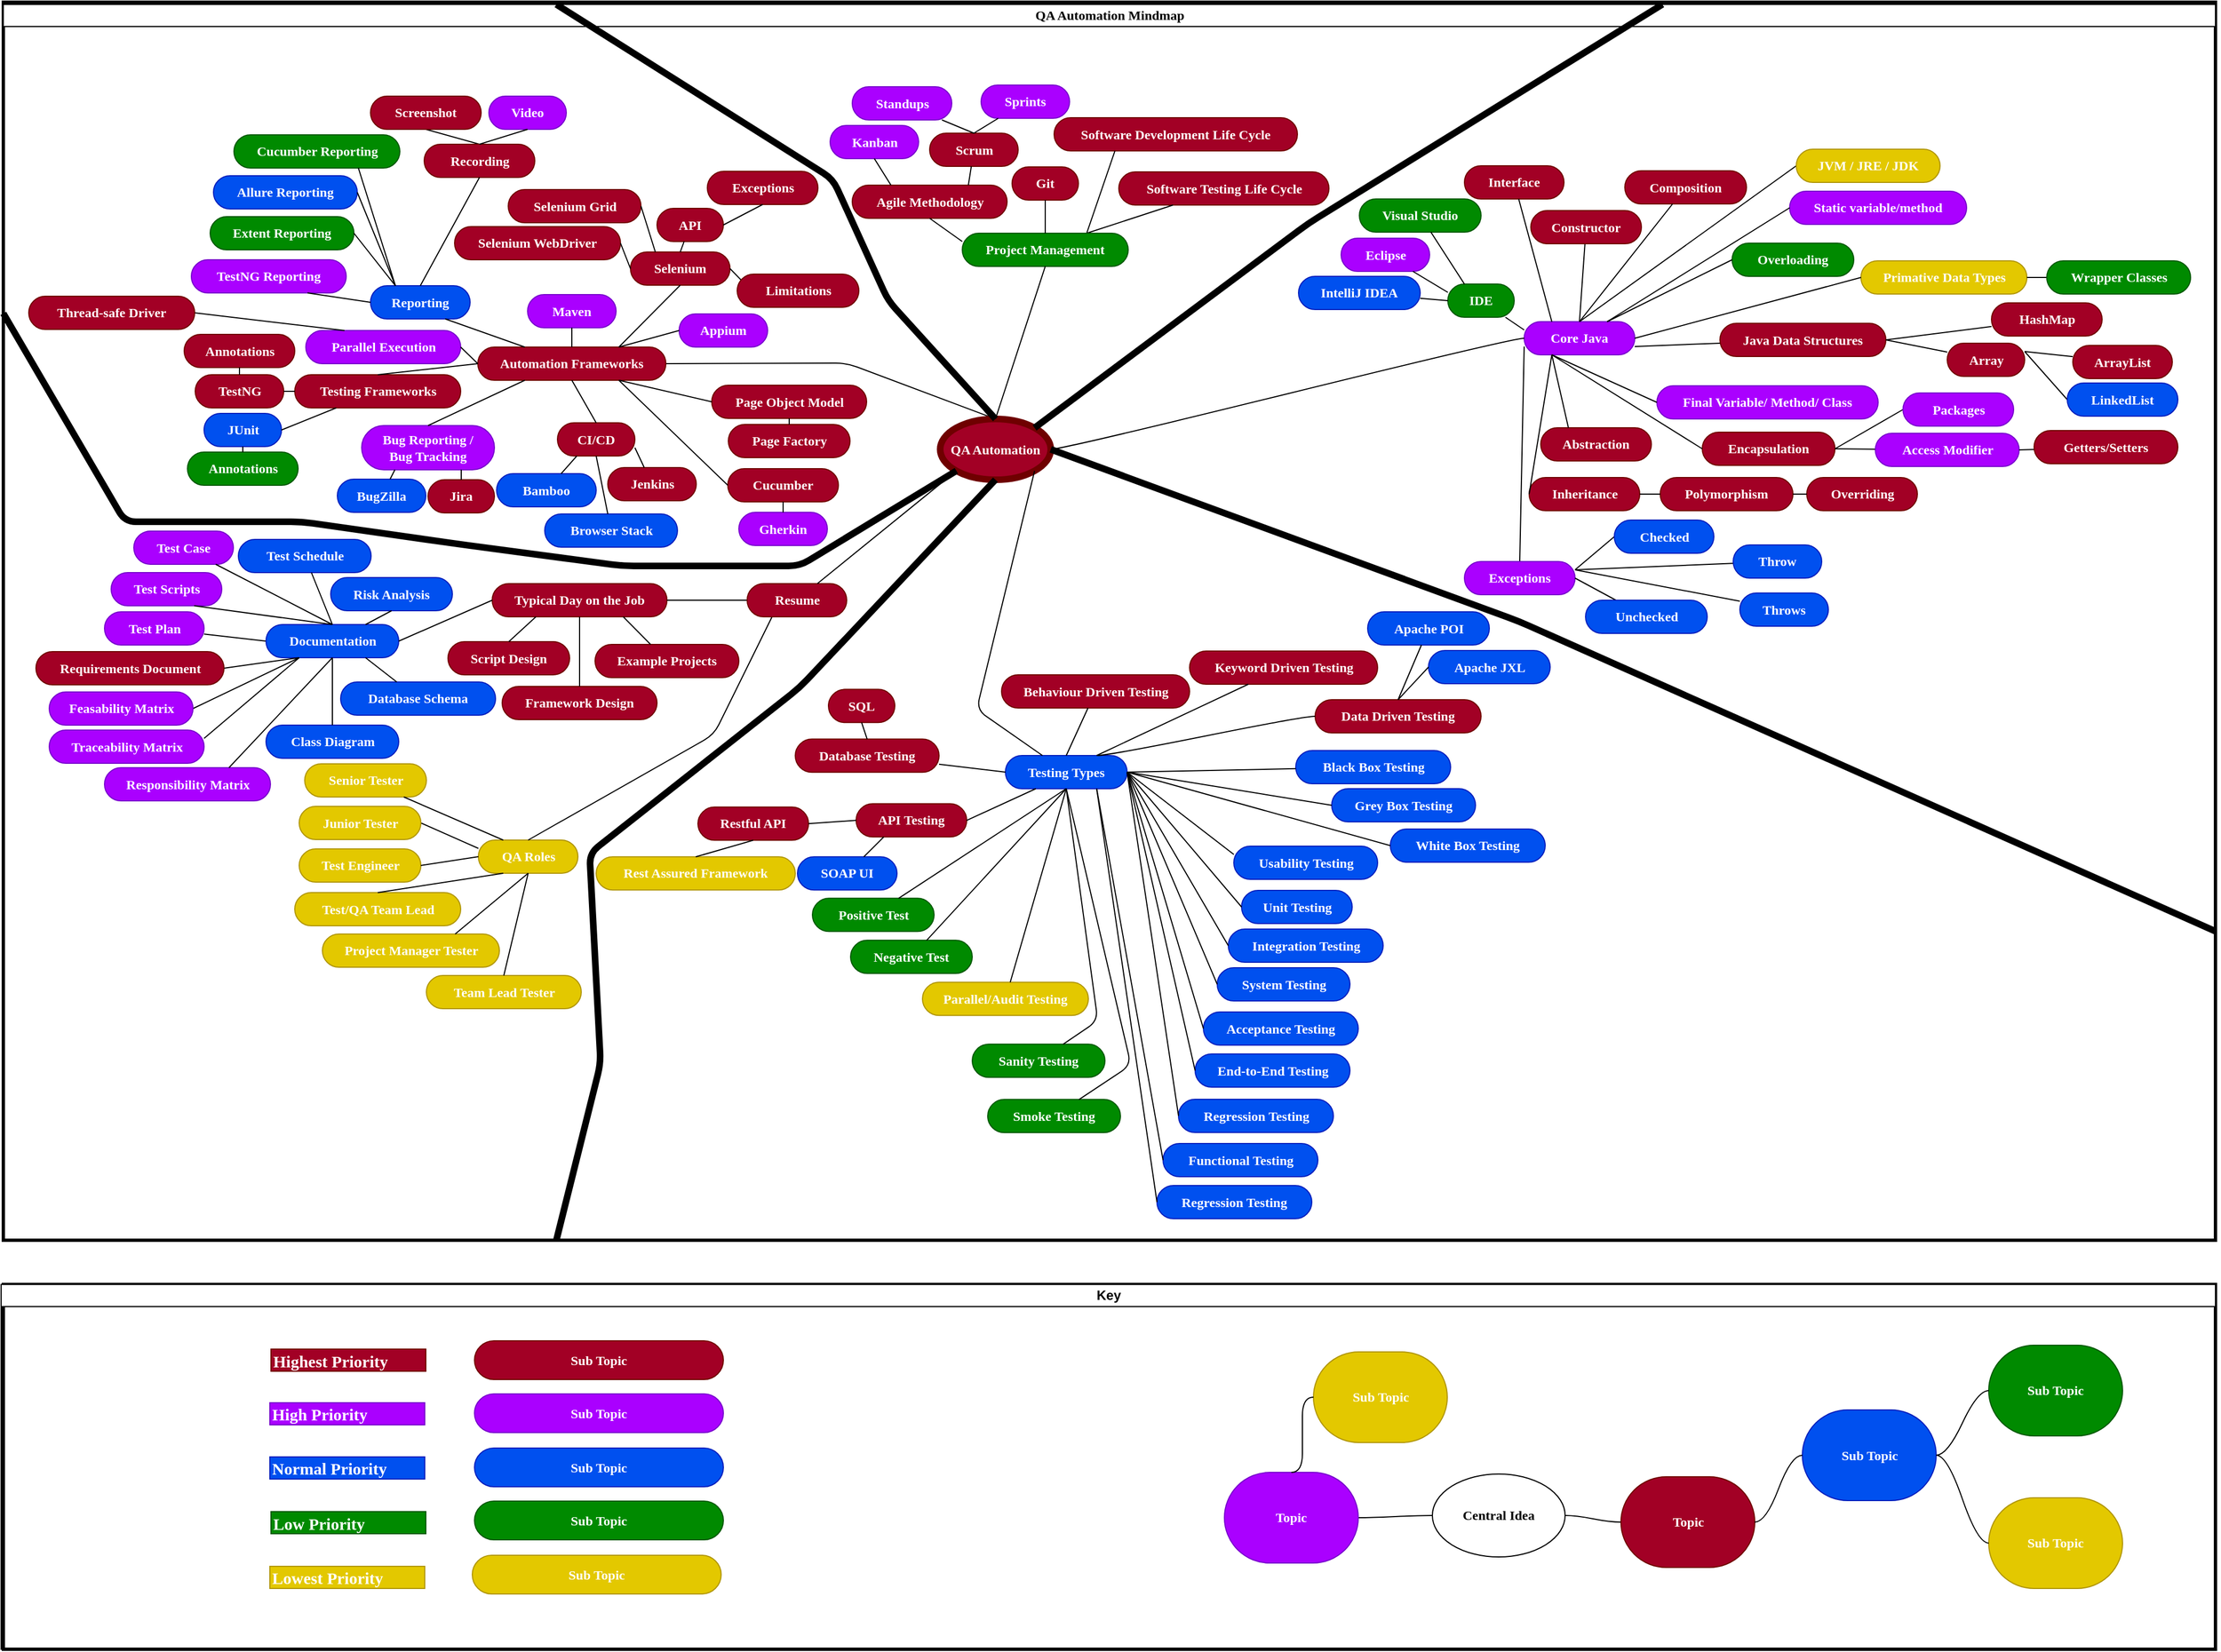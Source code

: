 <mxfile version="10.6.2" type="device"><diagram id="8P8zKaI2TuAUic5e4dQu" name="Page-1"><mxGraphModel dx="2116" dy="1616" grid="1" gridSize="10" guides="1" tooltips="1" connect="1" arrows="1" fold="1" page="1" pageScale="1" pageWidth="2080" pageHeight="1600" math="0" shadow="0"><root><mxCell id="0"/><mxCell id="1" parent="0"/><mxCell id="QKDy5tVhQRpJ-J6kMPst-55" value="" style="rounded=0;whiteSpace=wrap;html=1;fontFamily=Verdana;strokeWidth=3;" vertex="1" parent="1"><mxGeometry x="40" y="1200" width="2000" height="330" as="geometry"/></mxCell><mxCell id="bLIb7zDllWJGe-oaKmQY-42" value="" style="rounded=0;whiteSpace=wrap;html=1;strokeWidth=3;" parent="1" vertex="1"><mxGeometry x="40" y="40" width="2000" height="1120" as="geometry"/></mxCell><mxCell id="vpcLrtY5YbXSpQuPMeok-1" value="QA Automation Mindmap" style="swimlane;html=1;startSize=20;horizontal=1;containerType=tree;fontFamily=Verdana;fontStyle=1" parent="1" vertex="1"><mxGeometry x="40" y="42" width="2000" height="1118" as="geometry"><mxRectangle x="40" y="42" width="180" height="20" as="alternateBounds"/></mxGeometry></mxCell><mxCell id="vpcLrtY5YbXSpQuPMeok-4" value="" style="startArrow=none;endArrow=none;segment=10;exitX=0.5;exitY=0;exitDx=0;exitDy=0;endSize=6;fontFamily=Verdana;fontStyle=1;entryX=1;entryY=0.5;entryDx=0;entryDy=0;" parent="vpcLrtY5YbXSpQuPMeok-1" source="vpcLrtY5YbXSpQuPMeok-6" target="vpcLrtY5YbXSpQuPMeok-9" edge="1"><mxGeometry relative="1" as="geometry"><Array as="points"><mxPoint x="762.5" y="324.5"/></Array></mxGeometry></mxCell><mxCell id="vpcLrtY5YbXSpQuPMeok-6" value="QA Automation" style="ellipse;whiteSpace=wrap;html=1;align=center;container=1;recursiveResize=0;treeFolding=1;fontFamily=Verdana;fontStyle=1;strokeWidth=6;fillColor=#a20025;strokeColor=#6F0000;fontColor=#ffffff;" parent="vpcLrtY5YbXSpQuPMeok-1" vertex="1"><mxGeometry x="847" y="375" width="100" height="55" as="geometry"/></mxCell><mxCell id="vpcLrtY5YbXSpQuPMeok-9" value="Automation Frameworks" style="whiteSpace=wrap;html=1;rounded=1;arcSize=50;align=center;verticalAlign=middle;container=1;recursiveResize=0;strokeWidth=1;autosize=1;spacing=4;treeFolding=1;fontFamily=Verdana;fontStyle=1;fillColor=#a20025;strokeColor=#6F0000;fontColor=#ffffff;" parent="vpcLrtY5YbXSpQuPMeok-1" vertex="1" collapsed="1"><mxGeometry x="429" y="310" width="170" height="30" as="geometry"/></mxCell><mxCell id="vpcLrtY5YbXSpQuPMeok-11" value="Core Java&lt;br&gt;" style="whiteSpace=wrap;html=1;rounded=1;arcSize=50;align=center;verticalAlign=middle;container=1;recursiveResize=0;strokeWidth=1;autosize=1;spacing=4;treeFolding=1;fontFamily=Verdana;fontStyle=1;fillColor=#aa00ff;strokeColor=#7700CC;fontColor=#ffffff;" parent="vpcLrtY5YbXSpQuPMeok-1" vertex="1" collapsed="1"><mxGeometry x="1375" y="287" width="100" height="30" as="geometry"/></mxCell><mxCell id="vpcLrtY5YbXSpQuPMeok-12" value="" style="edgeStyle=entityRelationEdgeStyle;startArrow=none;endArrow=none;segment=10;curved=1;fontFamily=Verdana;fontStyle=1" parent="vpcLrtY5YbXSpQuPMeok-1" source="vpcLrtY5YbXSpQuPMeok-6" target="vpcLrtY5YbXSpQuPMeok-11" edge="1"><mxGeometry relative="1" as="geometry"><mxPoint x="946.5" y="395" as="sourcePoint"/><mxPoint x="1006.5" y="370" as="targetPoint"/></mxGeometry></mxCell><mxCell id="vpcLrtY5YbXSpQuPMeok-13" value="Testing Types&lt;br&gt;" style="whiteSpace=wrap;html=1;rounded=1;arcSize=50;align=center;verticalAlign=middle;container=1;recursiveResize=0;strokeWidth=1;autosize=1;spacing=4;treeFolding=1;fontFamily=Verdana;fontStyle=1;fillColor=#0050ef;strokeColor=#001DBC;fontColor=#ffffff;" parent="vpcLrtY5YbXSpQuPMeok-1" vertex="1"><mxGeometry x="906" y="679.5" width="110" height="30" as="geometry"/></mxCell><mxCell id="vpcLrtY5YbXSpQuPMeok-14" value="" style="startArrow=none;endArrow=none;segment=10;exitX=1;exitY=1;exitDx=0;exitDy=0;fontFamily=Verdana;fontStyle=1" parent="vpcLrtY5YbXSpQuPMeok-1" source="vpcLrtY5YbXSpQuPMeok-6" target="vpcLrtY5YbXSpQuPMeok-13" edge="1"><mxGeometry relative="1" as="geometry"><mxPoint x="946.5" y="395" as="sourcePoint"/><mxPoint x="1016.5" y="430" as="targetPoint"/><Array as="points"><mxPoint x="880" y="638"/></Array></mxGeometry></mxCell><mxCell id="vpcLrtY5YbXSpQuPMeok-15" value="Typical Day on the Job" style="whiteSpace=wrap;html=1;rounded=1;arcSize=50;align=center;verticalAlign=middle;container=1;recursiveResize=0;strokeWidth=1;autosize=1;spacing=4;treeFolding=1;fontFamily=Verdana;fontStyle=1;fillColor=#a20025;strokeColor=#6F0000;fontColor=#ffffff;" parent="vpcLrtY5YbXSpQuPMeok-1" vertex="1"><mxGeometry x="442" y="524" width="158" height="30" as="geometry"/></mxCell><mxCell id="vpcLrtY5YbXSpQuPMeok-16" value="" style="startArrow=none;endArrow=none;segment=10;exitX=0;exitY=0.5;exitDx=0;exitDy=0;fontFamily=Verdana;fontStyle=1;entryX=1;entryY=0.5;entryDx=0;entryDy=0;" parent="vpcLrtY5YbXSpQuPMeok-1" source="vpcLrtY5YbXSpQuPMeok-273" target="vpcLrtY5YbXSpQuPMeok-15" edge="1"><mxGeometry relative="1" as="geometry"><mxPoint x="885.5" y="388" as="sourcePoint"/><mxPoint x="647.5" y="710" as="targetPoint"/></mxGeometry></mxCell><mxCell id="vpcLrtY5YbXSpQuPMeok-17" value="Example Projects" style="whiteSpace=wrap;html=1;rounded=1;arcSize=50;align=center;verticalAlign=middle;container=1;recursiveResize=0;strokeWidth=1;autosize=1;spacing=4;treeFolding=1;fontFamily=Verdana;fontStyle=1;fillColor=#a20025;strokeColor=#6F0000;fontColor=#ffffff;" parent="vpcLrtY5YbXSpQuPMeok-1" vertex="1" collapsed="1"><mxGeometry x="535" y="579" width="130" height="30" as="geometry"/></mxCell><mxCell id="vpcLrtY5YbXSpQuPMeok-18" value="" style="startArrow=none;endArrow=none;segment=10;exitX=0.75;exitY=1;exitDx=0;exitDy=0;fontFamily=Verdana;fontStyle=1" parent="vpcLrtY5YbXSpQuPMeok-1" source="vpcLrtY5YbXSpQuPMeok-15" target="vpcLrtY5YbXSpQuPMeok-17" edge="1"><mxGeometry relative="1" as="geometry"><mxPoint x="457.059" y="707.676" as="sourcePoint"/><mxPoint x="724.5" y="501" as="targetPoint"/></mxGeometry></mxCell><mxCell id="vpcLrtY5YbXSpQuPMeok-24" value="Maven" style="whiteSpace=wrap;html=1;rounded=1;arcSize=50;align=center;verticalAlign=middle;container=1;recursiveResize=0;strokeWidth=1;autosize=1;spacing=4;treeFolding=1;fontFamily=Verdana;fontStyle=1;fillColor=#aa00ff;strokeColor=#7700CC;fontColor=#ffffff;" parent="vpcLrtY5YbXSpQuPMeok-1" vertex="1"><mxGeometry x="474" y="262.5" width="80" height="30" as="geometry"/></mxCell><mxCell id="vpcLrtY5YbXSpQuPMeok-25" value="" style="startArrow=none;endArrow=none;segment=10;exitX=0.5;exitY=0;exitDx=0;exitDy=0;fontFamily=Verdana;fontStyle=1;entryX=0.5;entryY=1;entryDx=0;entryDy=0;" parent="vpcLrtY5YbXSpQuPMeok-1" source="vpcLrtY5YbXSpQuPMeok-9" target="vpcLrtY5YbXSpQuPMeok-24" edge="1"><mxGeometry relative="1" as="geometry"><mxPoint x="389" y="275" as="sourcePoint"/></mxGeometry></mxCell><mxCell id="vpcLrtY5YbXSpQuPMeok-26" value="Reporting" style="whiteSpace=wrap;html=1;rounded=1;arcSize=50;align=center;verticalAlign=middle;container=1;recursiveResize=0;strokeWidth=1;autosize=1;spacing=4;treeFolding=1;fontFamily=Verdana;fontStyle=1;fillColor=#0050ef;strokeColor=#001DBC;fontColor=#ffffff;" parent="vpcLrtY5YbXSpQuPMeok-1" vertex="1"><mxGeometry x="332" y="254.5" width="90" height="30" as="geometry"/></mxCell><mxCell id="vpcLrtY5YbXSpQuPMeok-27" value="" style="startArrow=none;endArrow=none;segment=10;exitX=0.25;exitY=0;exitDx=0;exitDy=0;fontFamily=Verdana;fontStyle=1;entryX=0.75;entryY=1;entryDx=0;entryDy=0;" parent="vpcLrtY5YbXSpQuPMeok-1" source="vpcLrtY5YbXSpQuPMeok-9" target="vpcLrtY5YbXSpQuPMeok-26" edge="1"><mxGeometry relative="1" as="geometry"><mxPoint x="514" y="310" as="sourcePoint"/><mxPoint x="509" y="250" as="targetPoint"/></mxGeometry></mxCell><mxCell id="vpcLrtY5YbXSpQuPMeok-30" value="Selenium" style="whiteSpace=wrap;html=1;rounded=1;arcSize=50;align=center;verticalAlign=middle;container=1;recursiveResize=0;strokeWidth=1;autosize=1;spacing=4;treeFolding=1;fontFamily=Verdana;fontStyle=1;fillColor=#a20025;strokeColor=#6F0000;fontColor=#ffffff;" parent="vpcLrtY5YbXSpQuPMeok-1" vertex="1"><mxGeometry x="567" y="224" width="90" height="30" as="geometry"/></mxCell><mxCell id="vpcLrtY5YbXSpQuPMeok-31" value="" style="startArrow=none;endArrow=none;segment=10;exitX=0.75;exitY=0;exitDx=0;exitDy=0;fontFamily=Verdana;fontStyle=1;entryX=0.5;entryY=1;entryDx=0;entryDy=0;" parent="vpcLrtY5YbXSpQuPMeok-1" source="vpcLrtY5YbXSpQuPMeok-9" target="vpcLrtY5YbXSpQuPMeok-30" edge="1"><mxGeometry relative="1" as="geometry"><mxPoint x="537" y="264" as="sourcePoint"/></mxGeometry></mxCell><mxCell id="vpcLrtY5YbXSpQuPMeok-32" value="Testing Frameworks" style="whiteSpace=wrap;html=1;rounded=1;arcSize=50;align=center;verticalAlign=middle;container=1;recursiveResize=0;strokeWidth=1;autosize=1;spacing=4;treeFolding=1;fontFamily=Verdana;fontStyle=1;fillColor=#a20025;strokeColor=#6F0000;fontColor=#ffffff;" parent="vpcLrtY5YbXSpQuPMeok-1" vertex="1"><mxGeometry x="263.5" y="335" width="150" height="30" as="geometry"/></mxCell><mxCell id="vpcLrtY5YbXSpQuPMeok-33" value="" style="startArrow=none;endArrow=none;segment=10;exitX=0;exitY=0.5;exitDx=0;exitDy=0;fontFamily=Verdana;fontStyle=1;entryX=0.5;entryY=0;entryDx=0;entryDy=0;" parent="vpcLrtY5YbXSpQuPMeok-1" source="vpcLrtY5YbXSpQuPMeok-9" target="vpcLrtY5YbXSpQuPMeok-32" edge="1"><mxGeometry relative="1" as="geometry"><mxPoint x="277" y="389" as="sourcePoint"/></mxGeometry></mxCell><mxCell id="vpcLrtY5YbXSpQuPMeok-34" value="TestNG" style="whiteSpace=wrap;html=1;rounded=1;arcSize=50;align=center;verticalAlign=middle;container=1;recursiveResize=0;strokeWidth=1;autosize=1;spacing=4;treeFolding=1;fontFamily=Verdana;fontStyle=1;fillColor=#a20025;strokeColor=#6F0000;fontColor=#ffffff;" parent="vpcLrtY5YbXSpQuPMeok-1" vertex="1"><mxGeometry x="173.5" y="335" width="80" height="30" as="geometry"/></mxCell><mxCell id="vpcLrtY5YbXSpQuPMeok-35" value="" style="startArrow=none;endArrow=none;segment=10;exitX=0;exitY=0.5;exitDx=0;exitDy=0;fontFamily=Verdana;fontStyle=1;entryX=1;entryY=0.5;entryDx=0;entryDy=0;" parent="vpcLrtY5YbXSpQuPMeok-1" source="vpcLrtY5YbXSpQuPMeok-32" target="vpcLrtY5YbXSpQuPMeok-34" edge="1"><mxGeometry relative="1" as="geometry"><mxPoint x="93.5" y="343" as="sourcePoint"/></mxGeometry></mxCell><mxCell id="vpcLrtY5YbXSpQuPMeok-36" value="JUnit" style="whiteSpace=wrap;html=1;rounded=1;arcSize=50;align=center;verticalAlign=middle;container=1;recursiveResize=0;strokeWidth=1;autosize=1;spacing=4;treeFolding=1;fontFamily=Verdana;fontStyle=1;fillColor=#0050ef;strokeColor=#001DBC;fontColor=#ffffff;" parent="vpcLrtY5YbXSpQuPMeok-1" vertex="1"><mxGeometry x="181.5" y="370" width="70" height="30" as="geometry"/></mxCell><mxCell id="vpcLrtY5YbXSpQuPMeok-37" value="" style="startArrow=none;endArrow=none;segment=10;exitX=0.25;exitY=1;exitDx=0;exitDy=0;fontFamily=Verdana;fontStyle=1;entryX=1;entryY=0.5;entryDx=0;entryDy=0;" parent="vpcLrtY5YbXSpQuPMeok-1" source="vpcLrtY5YbXSpQuPMeok-32" target="vpcLrtY5YbXSpQuPMeok-36" edge="1"><mxGeometry relative="1" as="geometry"><mxPoint x="301.5" y="335" as="sourcePoint"/><mxPoint x="213.5" y="318" as="targetPoint"/></mxGeometry></mxCell><mxCell id="vpcLrtY5YbXSpQuPMeok-38" value="Appium" style="whiteSpace=wrap;html=1;rounded=1;arcSize=50;align=center;verticalAlign=middle;container=1;recursiveResize=0;strokeWidth=1;autosize=1;spacing=4;treeFolding=1;fontFamily=Verdana;fontStyle=1;fillColor=#aa00ff;strokeColor=#7700CC;fontColor=#ffffff;" parent="vpcLrtY5YbXSpQuPMeok-1" vertex="1"><mxGeometry x="611" y="280" width="80" height="30" as="geometry"/></mxCell><mxCell id="vpcLrtY5YbXSpQuPMeok-39" value="" style="startArrow=none;endArrow=none;segment=10;exitX=0.75;exitY=0;exitDx=0;exitDy=0;fontFamily=Verdana;fontStyle=1;entryX=0;entryY=0.5;entryDx=0;entryDy=0;" parent="vpcLrtY5YbXSpQuPMeok-1" source="vpcLrtY5YbXSpQuPMeok-9" target="vpcLrtY5YbXSpQuPMeok-38" edge="1"><mxGeometry relative="1" as="geometry"><mxPoint x="557" y="310" as="sourcePoint"/><mxPoint x="577" y="239" as="targetPoint"/></mxGeometry></mxCell><mxCell id="vpcLrtY5YbXSpQuPMeok-40" value="Bug Reporting /&lt;br&gt;Bug Tracking&lt;br&gt;" style="whiteSpace=wrap;html=1;rounded=1;arcSize=50;align=center;verticalAlign=middle;container=1;recursiveResize=0;strokeWidth=1;autosize=1;spacing=4;treeFolding=1;fontFamily=Verdana;fontStyle=1;fillColor=#aa00ff;strokeColor=#7700CC;fontColor=#ffffff;" parent="vpcLrtY5YbXSpQuPMeok-1" vertex="1"><mxGeometry x="324" y="381" width="120" height="40" as="geometry"/></mxCell><mxCell id="vpcLrtY5YbXSpQuPMeok-41" value="" style="startArrow=none;endArrow=none;segment=10;exitX=0.25;exitY=1;exitDx=0;exitDy=0;fontFamily=Verdana;fontStyle=1;entryX=0.5;entryY=0;entryDx=0;entryDy=0;" parent="vpcLrtY5YbXSpQuPMeok-1" source="vpcLrtY5YbXSpQuPMeok-9" target="vpcLrtY5YbXSpQuPMeok-40" edge="1"><mxGeometry relative="1" as="geometry"><mxPoint x="292" y="481.5" as="sourcePoint"/></mxGeometry></mxCell><mxCell id="vpcLrtY5YbXSpQuPMeok-43" value="BugZilla" style="whiteSpace=wrap;html=1;rounded=1;arcSize=50;align=center;verticalAlign=middle;container=1;recursiveResize=0;strokeWidth=1;autosize=1;spacing=4;treeFolding=1;fontFamily=Verdana;fontStyle=1;fillColor=#0050ef;strokeColor=#001DBC;fontColor=#ffffff;" parent="vpcLrtY5YbXSpQuPMeok-1" vertex="1"><mxGeometry x="302" y="429.5" width="80" height="30" as="geometry"/></mxCell><mxCell id="vpcLrtY5YbXSpQuPMeok-44" value="" style="startArrow=none;endArrow=none;segment=10;fontFamily=Verdana;fontStyle=1;exitX=0.25;exitY=1;exitDx=0;exitDy=0;" parent="vpcLrtY5YbXSpQuPMeok-1" source="vpcLrtY5YbXSpQuPMeok-40" target="vpcLrtY5YbXSpQuPMeok-43" edge="1"><mxGeometry relative="1" as="geometry"><mxPoint x="350" y="421" as="sourcePoint"/></mxGeometry></mxCell><mxCell id="vpcLrtY5YbXSpQuPMeok-45" value="Jira" style="whiteSpace=wrap;html=1;rounded=1;arcSize=50;align=center;verticalAlign=middle;container=1;recursiveResize=0;strokeWidth=1;autosize=1;spacing=4;treeFolding=1;fontFamily=Verdana;fontStyle=1;fillColor=#a20025;strokeColor=#6F0000;fontColor=#ffffff;" parent="vpcLrtY5YbXSpQuPMeok-1" vertex="1"><mxGeometry x="384" y="430" width="60" height="30" as="geometry"/></mxCell><mxCell id="vpcLrtY5YbXSpQuPMeok-46" value="" style="startArrow=none;endArrow=none;segment=10;exitX=0.75;exitY=1;exitDx=0;exitDy=0;fontFamily=Verdana;fontStyle=1" parent="vpcLrtY5YbXSpQuPMeok-1" source="vpcLrtY5YbXSpQuPMeok-40" target="vpcLrtY5YbXSpQuPMeok-45" edge="1"><mxGeometry relative="1" as="geometry"><mxPoint x="354" y="411" as="sourcePoint"/><mxPoint x="287" y="456" as="targetPoint"/></mxGeometry></mxCell><mxCell id="vpcLrtY5YbXSpQuPMeok-47" value="QA Roles" style="whiteSpace=wrap;html=1;rounded=1;arcSize=50;align=center;verticalAlign=middle;container=1;recursiveResize=0;strokeWidth=1;autosize=1;spacing=4;treeFolding=1;fontFamily=Verdana;fontStyle=1;fillColor=#e3c800;strokeColor=#B09500;fontColor=#ffffff;" parent="vpcLrtY5YbXSpQuPMeok-1" vertex="1"><mxGeometry x="429.5" y="756" width="90" height="30" as="geometry"/></mxCell><mxCell id="vpcLrtY5YbXSpQuPMeok-48" value="" style="startArrow=none;endArrow=none;segment=10;exitX=0.25;exitY=1;exitDx=0;exitDy=0;fontFamily=Verdana;fontStyle=1;entryX=0.5;entryY=0;entryDx=0;entryDy=0;" parent="vpcLrtY5YbXSpQuPMeok-1" source="vpcLrtY5YbXSpQuPMeok-273" target="vpcLrtY5YbXSpQuPMeok-47" edge="1"><mxGeometry relative="1" as="geometry"><mxPoint x="915.5" y="567" as="sourcePoint"/><Array as="points"><mxPoint x="642.5" y="660.5"/></Array></mxGeometry></mxCell><mxCell id="vpcLrtY5YbXSpQuPMeok-51" value="Java Data Structures" style="whiteSpace=wrap;html=1;rounded=1;arcSize=50;align=center;verticalAlign=middle;container=1;recursiveResize=0;strokeWidth=1;autosize=1;spacing=4;treeFolding=1;fontFamily=Verdana;fontStyle=1;fillColor=#a20025;strokeColor=#6F0000;fontColor=#ffffff;" parent="vpcLrtY5YbXSpQuPMeok-1" vertex="1"><mxGeometry x="1552" y="288.5" width="150" height="30" as="geometry"/></mxCell><mxCell id="vpcLrtY5YbXSpQuPMeok-52" value="" style="startArrow=none;endArrow=none;segment=10;exitX=1;exitY=0.75;exitDx=0;exitDy=0;fontFamily=Verdana;fontStyle=1" parent="vpcLrtY5YbXSpQuPMeok-1" source="vpcLrtY5YbXSpQuPMeok-11" target="vpcLrtY5YbXSpQuPMeok-51" edge="1"><mxGeometry relative="1" as="geometry"><mxPoint x="1494" y="328" as="sourcePoint"/></mxGeometry></mxCell><mxCell id="vpcLrtY5YbXSpQuPMeok-53" value="Software Testing Life Cycle" style="whiteSpace=wrap;html=1;rounded=1;arcSize=50;align=center;verticalAlign=middle;container=1;recursiveResize=0;strokeWidth=1;autosize=1;spacing=4;treeFolding=1;fontFamily=Verdana;fontStyle=1;fillColor=#a20025;strokeColor=#6F0000;fontColor=#ffffff;" parent="vpcLrtY5YbXSpQuPMeok-1" vertex="1"><mxGeometry x="1008.5" y="151.5" width="190" height="30" as="geometry"/></mxCell><mxCell id="vpcLrtY5YbXSpQuPMeok-54" value="" style="startArrow=none;endArrow=none;segment=10;exitX=0.75;exitY=0;exitDx=0;exitDy=0;fontFamily=Verdana;fontStyle=1" parent="vpcLrtY5YbXSpQuPMeok-1" source="vpcLrtY5YbXSpQuPMeok-107" target="vpcLrtY5YbXSpQuPMeok-53" edge="1"><mxGeometry relative="1" as="geometry"><mxPoint x="1043.5" y="407.5" as="sourcePoint"/></mxGeometry></mxCell><mxCell id="vpcLrtY5YbXSpQuPMeok-56" value="Software Development Life Cycle" style="whiteSpace=wrap;html=1;rounded=1;arcSize=50;align=center;verticalAlign=middle;container=1;recursiveResize=0;strokeWidth=1;autosize=1;spacing=4;treeFolding=1;fontFamily=Verdana;fontStyle=1;fillColor=#a20025;strokeColor=#6F0000;fontColor=#ffffff;" parent="vpcLrtY5YbXSpQuPMeok-1" vertex="1"><mxGeometry x="950" y="102.5" width="220" height="30" as="geometry"/></mxCell><mxCell id="vpcLrtY5YbXSpQuPMeok-57" value="" style="startArrow=none;endArrow=none;segment=10;exitX=0.75;exitY=0;exitDx=0;exitDy=0;fontFamily=Verdana;fontStyle=1;entryX=0.25;entryY=1;entryDx=0;entryDy=0;" parent="vpcLrtY5YbXSpQuPMeok-1" source="vpcLrtY5YbXSpQuPMeok-107" target="vpcLrtY5YbXSpQuPMeok-56" edge="1"><mxGeometry relative="1" as="geometry"><mxPoint x="1084.5" y="505.5" as="sourcePoint"/><mxPoint x="1109.5" y="354" as="targetPoint"/></mxGeometry></mxCell><mxCell id="vpcLrtY5YbXSpQuPMeok-58" value="Agile Methodology" style="whiteSpace=wrap;html=1;rounded=1;arcSize=50;align=center;verticalAlign=middle;container=1;recursiveResize=0;strokeWidth=1;autosize=1;spacing=4;treeFolding=1;fontFamily=Verdana;fontStyle=1;fillColor=#a20025;strokeColor=#6F0000;fontColor=#ffffff;" parent="vpcLrtY5YbXSpQuPMeok-1" vertex="1"><mxGeometry x="767.5" y="163.5" width="140" height="30" as="geometry"/></mxCell><mxCell id="vpcLrtY5YbXSpQuPMeok-59" value="" style="startArrow=none;endArrow=none;segment=10;exitX=0;exitY=0.25;exitDx=0;exitDy=0;fontFamily=Verdana;fontStyle=1;entryX=0.5;entryY=1;entryDx=0;entryDy=0;" parent="vpcLrtY5YbXSpQuPMeok-1" source="vpcLrtY5YbXSpQuPMeok-107" target="vpcLrtY5YbXSpQuPMeok-58" edge="1"><mxGeometry relative="1" as="geometry"><mxPoint x="787.5" y="259.5" as="sourcePoint"/></mxGeometry></mxCell><mxCell id="vpcLrtY5YbXSpQuPMeok-60" value="Scrum" style="whiteSpace=wrap;html=1;rounded=1;arcSize=50;align=center;verticalAlign=middle;container=1;recursiveResize=0;strokeWidth=1;autosize=1;spacing=4;treeFolding=1;fontFamily=Verdana;fontStyle=1;fillColor=#a20025;strokeColor=#6F0000;fontColor=#ffffff;" parent="vpcLrtY5YbXSpQuPMeok-1" vertex="1"><mxGeometry x="837.5" y="116.5" width="80" height="30" as="geometry"/></mxCell><mxCell id="vpcLrtY5YbXSpQuPMeok-61" value="" style="startArrow=none;endArrow=none;segment=10;exitX=0.75;exitY=0;exitDx=0;exitDy=0;fontFamily=Verdana;fontStyle=1" parent="vpcLrtY5YbXSpQuPMeok-1" source="vpcLrtY5YbXSpQuPMeok-58" target="vpcLrtY5YbXSpQuPMeok-60" edge="1"><mxGeometry relative="1" as="geometry"><mxPoint x="725.5" y="54.5" as="sourcePoint"/></mxGeometry></mxCell><mxCell id="vpcLrtY5YbXSpQuPMeok-62" value="Kanban" style="whiteSpace=wrap;html=1;rounded=1;arcSize=50;align=center;verticalAlign=middle;container=1;recursiveResize=0;strokeWidth=1;autosize=1;spacing=4;treeFolding=1;fontFamily=Verdana;fontStyle=1;fillColor=#aa00ff;strokeColor=#7700CC;fontColor=#ffffff;" parent="vpcLrtY5YbXSpQuPMeok-1" vertex="1"><mxGeometry x="747.5" y="109.5" width="80" height="30" as="geometry"/></mxCell><mxCell id="vpcLrtY5YbXSpQuPMeok-63" value="" style="startArrow=none;endArrow=none;segment=10;exitX=0.25;exitY=0;exitDx=0;exitDy=0;fontFamily=Verdana;fontStyle=1;entryX=0.5;entryY=1;entryDx=0;entryDy=0;" parent="vpcLrtY5YbXSpQuPMeok-1" source="vpcLrtY5YbXSpQuPMeok-58" target="vpcLrtY5YbXSpQuPMeok-62" edge="1"><mxGeometry relative="1" as="geometry"><mxPoint x="872.5" y="163.5" as="sourcePoint"/><mxPoint x="837.5" y="27.5" as="targetPoint"/></mxGeometry></mxCell><mxCell id="vpcLrtY5YbXSpQuPMeok-64" value="Black Box Testing" style="whiteSpace=wrap;html=1;rounded=1;arcSize=50;align=center;verticalAlign=middle;container=1;recursiveResize=0;strokeWidth=1;autosize=1;spacing=4;treeFolding=1;fontFamily=Verdana;fontStyle=1;fillColor=#0050ef;strokeColor=#001DBC;fontColor=#ffffff;" parent="vpcLrtY5YbXSpQuPMeok-1" vertex="1"><mxGeometry x="1168.5" y="675" width="140" height="30" as="geometry"/></mxCell><mxCell id="vpcLrtY5YbXSpQuPMeok-65" value="" style="startArrow=none;endArrow=none;segment=10;exitX=1;exitY=0.5;exitDx=0;exitDy=0;fontFamily=Verdana;fontStyle=1" parent="vpcLrtY5YbXSpQuPMeok-1" source="vpcLrtY5YbXSpQuPMeok-13" target="vpcLrtY5YbXSpQuPMeok-64" edge="1"><mxGeometry relative="1" as="geometry"><mxPoint x="1020" y="759.5" as="sourcePoint"/></mxGeometry></mxCell><mxCell id="vpcLrtY5YbXSpQuPMeok-66" value="White Box Testing" style="whiteSpace=wrap;html=1;rounded=1;arcSize=50;align=center;verticalAlign=middle;container=1;recursiveResize=0;strokeWidth=1;autosize=1;spacing=4;treeFolding=1;fontFamily=Verdana;fontStyle=1;fillColor=#0050ef;strokeColor=#001DBC;fontColor=#ffffff;" parent="vpcLrtY5YbXSpQuPMeok-1" vertex="1"><mxGeometry x="1254" y="746" width="140" height="30" as="geometry"/></mxCell><mxCell id="vpcLrtY5YbXSpQuPMeok-67" value="" style="startArrow=none;endArrow=none;segment=10;exitX=1;exitY=0.5;exitDx=0;exitDy=0;fontFamily=Verdana;fontStyle=1;entryX=0;entryY=0.5;entryDx=0;entryDy=0;" parent="vpcLrtY5YbXSpQuPMeok-1" source="vpcLrtY5YbXSpQuPMeok-13" target="vpcLrtY5YbXSpQuPMeok-66" edge="1"><mxGeometry relative="1" as="geometry"><mxPoint x="1016" y="702.5" as="sourcePoint"/><mxPoint x="1292" y="816.5" as="targetPoint"/></mxGeometry></mxCell><mxCell id="vpcLrtY5YbXSpQuPMeok-68" value="Unit Testing" style="whiteSpace=wrap;html=1;rounded=1;arcSize=50;align=center;verticalAlign=middle;container=1;recursiveResize=0;strokeWidth=1;autosize=1;spacing=4;treeFolding=1;fontFamily=Verdana;fontStyle=1;fillColor=#0050ef;strokeColor=#001DBC;fontColor=#ffffff;" parent="vpcLrtY5YbXSpQuPMeok-1" vertex="1"><mxGeometry x="1119.5" y="801.5" width="100" height="30" as="geometry"/></mxCell><mxCell id="vpcLrtY5YbXSpQuPMeok-69" value="" style="startArrow=none;endArrow=none;segment=10;exitX=1;exitY=0.5;exitDx=0;exitDy=0;fontFamily=Verdana;fontStyle=1;entryX=0;entryY=0.5;entryDx=0;entryDy=0;" parent="vpcLrtY5YbXSpQuPMeok-1" source="vpcLrtY5YbXSpQuPMeok-13" target="vpcLrtY5YbXSpQuPMeok-68" edge="1"><mxGeometry relative="1" as="geometry"><mxPoint x="1212.143" y="828.643" as="sourcePoint"/><mxPoint x="1277.5" y="920.5" as="targetPoint"/></mxGeometry></mxCell><mxCell id="vpcLrtY5YbXSpQuPMeok-74" value="Integration Testing" style="whiteSpace=wrap;html=1;rounded=1;arcSize=50;align=center;verticalAlign=middle;container=1;recursiveResize=0;strokeWidth=1;autosize=1;spacing=4;treeFolding=1;fontFamily=Verdana;fontStyle=1;fillColor=#0050ef;strokeColor=#001DBC;fontColor=#ffffff;" parent="vpcLrtY5YbXSpQuPMeok-1" vertex="1"><mxGeometry x="1107.5" y="836.5" width="140" height="30" as="geometry"/></mxCell><mxCell id="vpcLrtY5YbXSpQuPMeok-75" value="" style="startArrow=none;endArrow=none;segment=10;exitX=1;exitY=0.5;exitDx=0;exitDy=0;fontFamily=Verdana;fontStyle=1;entryX=0;entryY=0.5;entryDx=0;entryDy=0;" parent="vpcLrtY5YbXSpQuPMeok-1" source="vpcLrtY5YbXSpQuPMeok-13" target="vpcLrtY5YbXSpQuPMeok-74" edge="1"><mxGeometry relative="1" as="geometry"><mxPoint x="1212.143" y="828.643" as="sourcePoint"/><mxPoint x="1256.5" y="860.5" as="targetPoint"/></mxGeometry></mxCell><mxCell id="vpcLrtY5YbXSpQuPMeok-78" value="System Testing" style="whiteSpace=wrap;html=1;rounded=1;arcSize=50;align=center;verticalAlign=middle;container=1;recursiveResize=0;strokeWidth=1;autosize=1;spacing=4;treeFolding=1;fontFamily=Verdana;fontStyle=1;fillColor=#0050ef;strokeColor=#001DBC;fontColor=#ffffff;" parent="vpcLrtY5YbXSpQuPMeok-1" vertex="1"><mxGeometry x="1097.5" y="871.5" width="120" height="30" as="geometry"/></mxCell><mxCell id="vpcLrtY5YbXSpQuPMeok-79" value="" style="startArrow=none;endArrow=none;segment=10;exitX=1;exitY=0.5;exitDx=0;exitDy=0;fontFamily=Verdana;fontStyle=1;entryX=0;entryY=0.5;entryDx=0;entryDy=0;" parent="vpcLrtY5YbXSpQuPMeok-1" source="vpcLrtY5YbXSpQuPMeok-13" target="vpcLrtY5YbXSpQuPMeok-78" edge="1"><mxGeometry relative="1" as="geometry"><mxPoint x="1212.143" y="828.643" as="sourcePoint"/><mxPoint x="1297.5" y="960.5" as="targetPoint"/></mxGeometry></mxCell><mxCell id="vpcLrtY5YbXSpQuPMeok-80" value="End-to-End Testing" style="whiteSpace=wrap;html=1;rounded=1;arcSize=50;align=center;verticalAlign=middle;container=1;recursiveResize=0;strokeWidth=1;autosize=1;spacing=4;treeFolding=1;fontFamily=Verdana;fontStyle=1;fillColor=#0050ef;strokeColor=#001DBC;fontColor=#ffffff;" parent="vpcLrtY5YbXSpQuPMeok-1" vertex="1"><mxGeometry x="1077.5" y="949.5" width="140" height="30" as="geometry"/></mxCell><mxCell id="vpcLrtY5YbXSpQuPMeok-81" value="" style="startArrow=none;endArrow=none;segment=10;exitX=1;exitY=0.5;exitDx=0;exitDy=0;fontFamily=Verdana;fontStyle=1;entryX=0;entryY=0.5;entryDx=0;entryDy=0;" parent="vpcLrtY5YbXSpQuPMeok-1" source="vpcLrtY5YbXSpQuPMeok-13" target="vpcLrtY5YbXSpQuPMeok-80" edge="1"><mxGeometry relative="1" as="geometry"><mxPoint x="1212.143" y="828.643" as="sourcePoint"/><mxPoint x="1307.5" y="1008" as="targetPoint"/></mxGeometry></mxCell><mxCell id="vpcLrtY5YbXSpQuPMeok-83" value="Acceptance Testing" style="whiteSpace=wrap;html=1;rounded=1;arcSize=50;align=center;verticalAlign=middle;container=1;recursiveResize=0;strokeWidth=1;autosize=1;spacing=4;treeFolding=1;fontFamily=Verdana;fontStyle=1;fillColor=#0050ef;strokeColor=#001DBC;fontColor=#ffffff;" parent="vpcLrtY5YbXSpQuPMeok-1" vertex="1"><mxGeometry x="1085" y="911.5" width="140" height="30" as="geometry"/></mxCell><mxCell id="vpcLrtY5YbXSpQuPMeok-84" value="" style="startArrow=none;endArrow=none;segment=10;exitX=1;exitY=0.5;exitDx=0;exitDy=0;fontFamily=Verdana;fontStyle=1;entryX=0;entryY=0.5;entryDx=0;entryDy=0;" parent="vpcLrtY5YbXSpQuPMeok-1" source="vpcLrtY5YbXSpQuPMeok-13" target="vpcLrtY5YbXSpQuPMeok-83" edge="1"><mxGeometry relative="1" as="geometry"><mxPoint x="1212.143" y="828.643" as="sourcePoint"/><mxPoint x="1307.5" y="1008" as="targetPoint"/></mxGeometry></mxCell><mxCell id="vpcLrtY5YbXSpQuPMeok-88" value="Test Plan" style="whiteSpace=wrap;html=1;rounded=1;arcSize=50;align=center;verticalAlign=middle;container=1;recursiveResize=0;strokeWidth=1;autosize=1;spacing=4;treeFolding=1;fontFamily=Verdana;fontStyle=1;fillColor=#aa00ff;strokeColor=#7700CC;fontColor=#ffffff;" parent="vpcLrtY5YbXSpQuPMeok-1" vertex="1"><mxGeometry x="91.5" y="549.5" width="90" height="30" as="geometry"/></mxCell><mxCell id="vpcLrtY5YbXSpQuPMeok-89" value="" style="startArrow=none;endArrow=none;segment=10;exitX=0;exitY=0.5;exitDx=0;exitDy=0;fontFamily=Verdana;fontStyle=1" parent="vpcLrtY5YbXSpQuPMeok-1" source="vpcLrtY5YbXSpQuPMeok-308" target="vpcLrtY5YbXSpQuPMeok-88" edge="1"><mxGeometry relative="1" as="geometry"><mxPoint x="115.5" y="645.5" as="sourcePoint"/></mxGeometry></mxCell><mxCell id="vpcLrtY5YbXSpQuPMeok-90" value="Test Case" style="whiteSpace=wrap;html=1;rounded=1;arcSize=50;align=center;verticalAlign=middle;container=1;recursiveResize=0;strokeWidth=1;autosize=1;spacing=4;treeFolding=1;fontFamily=Verdana;fontStyle=1;fillColor=#aa00ff;strokeColor=#7700CC;fontColor=#ffffff;" parent="vpcLrtY5YbXSpQuPMeok-1" vertex="1"><mxGeometry x="118" y="476.5" width="90" height="30" as="geometry"/></mxCell><mxCell id="vpcLrtY5YbXSpQuPMeok-91" value="" style="startArrow=none;endArrow=none;segment=10;exitX=0.5;exitY=0;exitDx=0;exitDy=0;fontFamily=Verdana;fontStyle=1" parent="vpcLrtY5YbXSpQuPMeok-1" source="vpcLrtY5YbXSpQuPMeok-308" target="vpcLrtY5YbXSpQuPMeok-90" edge="1"><mxGeometry relative="1" as="geometry"><mxPoint x="350.833" y="625.667" as="sourcePoint"/><mxPoint x="255.5" y="576" as="targetPoint"/></mxGeometry></mxCell><mxCell id="vpcLrtY5YbXSpQuPMeok-92" value="Framework Design" style="whiteSpace=wrap;html=1;rounded=1;arcSize=50;align=center;verticalAlign=middle;container=1;recursiveResize=0;strokeWidth=1;autosize=1;spacing=4;treeFolding=1;fontFamily=Verdana;fontStyle=1;fillColor=#a20025;strokeColor=#6F0000;fontColor=#ffffff;" parent="vpcLrtY5YbXSpQuPMeok-1" vertex="1"><mxGeometry x="451" y="617" width="140" height="30" as="geometry"/></mxCell><mxCell id="vpcLrtY5YbXSpQuPMeok-93" value="" style="startArrow=none;endArrow=none;segment=10;exitX=0.5;exitY=1;exitDx=0;exitDy=0;fontFamily=Verdana;fontStyle=1" parent="vpcLrtY5YbXSpQuPMeok-1" source="vpcLrtY5YbXSpQuPMeok-15" target="vpcLrtY5YbXSpQuPMeok-92" edge="1"><mxGeometry relative="1" as="geometry"><mxPoint x="417.059" y="707.676" as="sourcePoint"/></mxGeometry></mxCell><mxCell id="vpcLrtY5YbXSpQuPMeok-94" value="Script Design" style="whiteSpace=wrap;html=1;rounded=1;arcSize=50;align=center;verticalAlign=middle;container=1;recursiveResize=0;strokeWidth=1;autosize=1;spacing=4;treeFolding=1;fontFamily=Verdana;fontStyle=1;fillColor=#a20025;strokeColor=#6F0000;fontColor=#ffffff;" parent="vpcLrtY5YbXSpQuPMeok-1" vertex="1"><mxGeometry x="402" y="576.5" width="110" height="30" as="geometry"/></mxCell><mxCell id="vpcLrtY5YbXSpQuPMeok-95" value="" style="startArrow=none;endArrow=none;segment=10;exitX=0.25;exitY=1;exitDx=0;exitDy=0;fontFamily=Verdana;fontStyle=1;entryX=0.5;entryY=0;entryDx=0;entryDy=0;" parent="vpcLrtY5YbXSpQuPMeok-1" source="vpcLrtY5YbXSpQuPMeok-15" target="vpcLrtY5YbXSpQuPMeok-94" edge="1"><mxGeometry relative="1" as="geometry"><mxPoint x="377.059" y="707.676" as="sourcePoint"/><mxPoint x="285.5" y="682" as="targetPoint"/></mxGeometry></mxCell><mxCell id="vpcLrtY5YbXSpQuPMeok-97" value="Keyword Driven Testing" style="whiteSpace=wrap;html=1;rounded=1;arcSize=50;align=center;verticalAlign=middle;container=1;recursiveResize=0;strokeWidth=1;autosize=1;spacing=4;treeFolding=1;fontFamily=Verdana;fontStyle=1;fillColor=#a20025;strokeColor=#6F0000;fontColor=#ffffff;" parent="vpcLrtY5YbXSpQuPMeok-1" vertex="1"><mxGeometry x="1072.5" y="585" width="170" height="30" as="geometry"/></mxCell><mxCell id="vpcLrtY5YbXSpQuPMeok-98" value="" style="startArrow=none;endArrow=none;segment=10;exitX=0.75;exitY=0;exitDx=0;exitDy=0;fontFamily=Verdana;fontStyle=1" parent="vpcLrtY5YbXSpQuPMeok-1" source="vpcLrtY5YbXSpQuPMeok-13" target="vpcLrtY5YbXSpQuPMeok-97" edge="1"><mxGeometry relative="1" as="geometry"><mxPoint x="974" y="674.5" as="sourcePoint"/></mxGeometry></mxCell><mxCell id="vpcLrtY5YbXSpQuPMeok-99" value="Data Driven Testing" style="whiteSpace=wrap;html=1;rounded=1;arcSize=50;align=center;verticalAlign=middle;container=1;recursiveResize=0;strokeWidth=1;autosize=1;spacing=4;treeFolding=1;fontFamily=Verdana;fontStyle=1;fillColor=#a20025;strokeColor=#6F0000;fontColor=#ffffff;" parent="vpcLrtY5YbXSpQuPMeok-1" vertex="1"><mxGeometry x="1186" y="629" width="150" height="30" as="geometry"/></mxCell><mxCell id="vpcLrtY5YbXSpQuPMeok-100" value="" style="edgeStyle=entityRelationEdgeStyle;startArrow=none;endArrow=none;segment=10;curved=1;exitX=0.75;exitY=0;exitDx=0;exitDy=0;fontFamily=Verdana;fontStyle=1" parent="vpcLrtY5YbXSpQuPMeok-1" source="vpcLrtY5YbXSpQuPMeok-13" target="vpcLrtY5YbXSpQuPMeok-99" edge="1"><mxGeometry relative="1" as="geometry"><mxPoint x="989" y="679.5" as="sourcePoint"/><mxPoint x="1014" y="649.5" as="targetPoint"/></mxGeometry></mxCell><mxCell id="vpcLrtY5YbXSpQuPMeok-101" value="Behaviour Driven Testing" style="whiteSpace=wrap;html=1;rounded=1;arcSize=50;align=center;verticalAlign=middle;container=1;recursiveResize=0;strokeWidth=1;autosize=1;spacing=4;treeFolding=1;fontFamily=Verdana;fontStyle=1;fillColor=#a20025;strokeColor=#6F0000;fontColor=#ffffff;" parent="vpcLrtY5YbXSpQuPMeok-1" vertex="1"><mxGeometry x="902.5" y="606.5" width="170" height="30" as="geometry"/></mxCell><mxCell id="vpcLrtY5YbXSpQuPMeok-102" value="" style="startArrow=none;endArrow=none;segment=10;exitX=0.5;exitY=0;exitDx=0;exitDy=0;fontFamily=Verdana;fontStyle=1" parent="vpcLrtY5YbXSpQuPMeok-1" source="vpcLrtY5YbXSpQuPMeok-13" target="vpcLrtY5YbXSpQuPMeok-101" edge="1"><mxGeometry relative="1" as="geometry"><mxPoint x="988.741" y="679.724" as="sourcePoint"/><mxPoint x="1016.0" y="629" as="targetPoint"/></mxGeometry></mxCell><mxCell id="vpcLrtY5YbXSpQuPMeok-103" value="CI/CD" style="whiteSpace=wrap;html=1;rounded=1;arcSize=50;align=center;verticalAlign=middle;container=1;recursiveResize=0;strokeWidth=1;autosize=1;spacing=4;treeFolding=1;fontFamily=Verdana;fontStyle=1;fillColor=#a20025;strokeColor=#6F0000;fontColor=#ffffff;" parent="vpcLrtY5YbXSpQuPMeok-1" vertex="1"><mxGeometry x="501" y="378.5" width="70" height="30" as="geometry"/></mxCell><mxCell id="vpcLrtY5YbXSpQuPMeok-104" value="" style="startArrow=none;endArrow=none;segment=10;exitX=0.5;exitY=1;exitDx=0;exitDy=0;entryX=0.5;entryY=0;entryDx=0;entryDy=0;fontFamily=Verdana;fontStyle=1" parent="vpcLrtY5YbXSpQuPMeok-1" source="vpcLrtY5YbXSpQuPMeok-9" target="vpcLrtY5YbXSpQuPMeok-103" edge="1"><mxGeometry relative="1" as="geometry"><mxPoint x="550" y="442" as="sourcePoint"/></mxGeometry></mxCell><mxCell id="vpcLrtY5YbXSpQuPMeok-105" value="Jenkins" style="whiteSpace=wrap;html=1;rounded=1;arcSize=50;align=center;verticalAlign=middle;container=1;recursiveResize=0;strokeWidth=1;autosize=1;spacing=4;treeFolding=1;fontFamily=Verdana;fontStyle=1;fillColor=#a20025;strokeColor=#6F0000;fontColor=#ffffff;" parent="vpcLrtY5YbXSpQuPMeok-1" vertex="1"><mxGeometry x="546.5" y="419" width="80" height="30" as="geometry"/></mxCell><mxCell id="vpcLrtY5YbXSpQuPMeok-106" value="" style="startArrow=none;endArrow=none;segment=10;exitX=1;exitY=0.75;exitDx=0;exitDy=0;fontFamily=Verdana;fontStyle=1" parent="vpcLrtY5YbXSpQuPMeok-1" source="vpcLrtY5YbXSpQuPMeok-103" target="vpcLrtY5YbXSpQuPMeok-105" edge="1"><mxGeometry relative="1" as="geometry"><mxPoint x="539.5" y="483.5" as="sourcePoint"/></mxGeometry></mxCell><mxCell id="vpcLrtY5YbXSpQuPMeok-107" value="Project Management" style="whiteSpace=wrap;html=1;rounded=1;arcSize=50;align=center;verticalAlign=middle;container=1;recursiveResize=0;strokeWidth=1;autosize=1;spacing=4;treeFolding=1;fontFamily=Verdana;fontStyle=1;fillColor=#008a00;strokeColor=#005700;fontColor=#ffffff;" parent="vpcLrtY5YbXSpQuPMeok-1" vertex="1"><mxGeometry x="867" y="207" width="150" height="30" as="geometry"/></mxCell><mxCell id="vpcLrtY5YbXSpQuPMeok-108" value="" style="startArrow=none;endArrow=none;segment=10;exitX=0.5;exitY=0;exitDx=0;exitDy=0;fontFamily=Verdana;fontStyle=1;entryX=0.5;entryY=1;entryDx=0;entryDy=0;" parent="vpcLrtY5YbXSpQuPMeok-1" source="vpcLrtY5YbXSpQuPMeok-6" target="vpcLrtY5YbXSpQuPMeok-107" edge="1"><mxGeometry relative="1" as="geometry"><mxPoint x="899.5" y="233.5" as="sourcePoint"/><mxPoint x="835.5" y="172.5" as="targetPoint"/></mxGeometry></mxCell><mxCell id="vpcLrtY5YbXSpQuPMeok-111" value="Grey Box Testing" style="whiteSpace=wrap;html=1;rounded=1;arcSize=50;align=center;verticalAlign=middle;container=1;recursiveResize=0;strokeWidth=1;autosize=1;spacing=4;treeFolding=1;fontFamily=Verdana;fontStyle=1;fillColor=#0050ef;strokeColor=#001DBC;fontColor=#ffffff;" parent="vpcLrtY5YbXSpQuPMeok-1" vertex="1"><mxGeometry x="1201" y="709.5" width="130" height="30" as="geometry"/></mxCell><mxCell id="vpcLrtY5YbXSpQuPMeok-112" value="" style="startArrow=none;endArrow=none;segment=10;exitX=1;exitY=0.5;exitDx=0;exitDy=0;fontFamily=Verdana;fontStyle=1;entryX=0;entryY=0.5;entryDx=0;entryDy=0;" parent="vpcLrtY5YbXSpQuPMeok-1" source="vpcLrtY5YbXSpQuPMeok-13" target="vpcLrtY5YbXSpQuPMeok-111" edge="1"><mxGeometry relative="1" as="geometry"><mxPoint x="1016" y="694.5" as="sourcePoint"/><mxPoint x="1261" y="738.5" as="targetPoint"/></mxGeometry></mxCell><mxCell id="vpcLrtY5YbXSpQuPMeok-113" value="Page Object Model" style="whiteSpace=wrap;html=1;rounded=1;arcSize=50;align=center;verticalAlign=middle;container=1;recursiveResize=0;strokeWidth=1;autosize=1;spacing=4;treeFolding=1;fontFamily=Verdana;fontStyle=1;fillColor=#a20025;strokeColor=#6F0000;fontColor=#ffffff;" parent="vpcLrtY5YbXSpQuPMeok-1" vertex="1"><mxGeometry x="640.5" y="344.5" width="140" height="30" as="geometry"/></mxCell><mxCell id="vpcLrtY5YbXSpQuPMeok-114" value="" style="startArrow=none;endArrow=none;segment=10;exitX=0.75;exitY=1;exitDx=0;exitDy=0;fontFamily=Verdana;fontStyle=1;entryX=0;entryY=0.5;entryDx=0;entryDy=0;" parent="vpcLrtY5YbXSpQuPMeok-1" source="vpcLrtY5YbXSpQuPMeok-9" target="vpcLrtY5YbXSpQuPMeok-113" edge="1"><mxGeometry relative="1" as="geometry"><mxPoint x="615.5" y="399.5" as="sourcePoint"/></mxGeometry></mxCell><mxCell id="vpcLrtY5YbXSpQuPMeok-115" value="Cucumber" style="whiteSpace=wrap;html=1;rounded=1;arcSize=50;align=center;verticalAlign=middle;container=1;recursiveResize=0;strokeWidth=1;autosize=1;spacing=4;treeFolding=1;fontFamily=Verdana;fontStyle=1;fillColor=#a20025;strokeColor=#6F0000;fontColor=#ffffff;" parent="vpcLrtY5YbXSpQuPMeok-1" vertex="1"><mxGeometry x="655" y="420" width="100" height="30" as="geometry"/></mxCell><mxCell id="vpcLrtY5YbXSpQuPMeok-116" value="" style="startArrow=none;endArrow=none;segment=10;exitX=0.75;exitY=1;exitDx=0;exitDy=0;fontFamily=Verdana;fontStyle=1;entryX=0;entryY=0.5;entryDx=0;entryDy=0;" parent="vpcLrtY5YbXSpQuPMeok-1" source="vpcLrtY5YbXSpQuPMeok-9" target="vpcLrtY5YbXSpQuPMeok-115" edge="1"><mxGeometry relative="1" as="geometry"><mxPoint x="598.735" y="332.029" as="sourcePoint"/><mxPoint x="655.5" y="374.5" as="targetPoint"/></mxGeometry></mxCell><mxCell id="vpcLrtY5YbXSpQuPMeok-125" value="Regression Testing" style="whiteSpace=wrap;html=1;rounded=1;arcSize=50;align=center;verticalAlign=middle;container=1;recursiveResize=0;strokeWidth=1;autosize=1;spacing=4;treeFolding=1;fontFamily=Verdana;fontStyle=1;fillColor=#0050ef;strokeColor=#001DBC;fontColor=#ffffff;" parent="vpcLrtY5YbXSpQuPMeok-1" vertex="1"><mxGeometry x="1062.5" y="990.5" width="140" height="30" as="geometry"/></mxCell><mxCell id="vpcLrtY5YbXSpQuPMeok-126" value="" style="startArrow=none;endArrow=none;segment=10;exitX=1;exitY=0.5;exitDx=0;exitDy=0;fontFamily=Verdana;fontStyle=1;entryX=0;entryY=0.5;entryDx=0;entryDy=0;" parent="vpcLrtY5YbXSpQuPMeok-1" source="vpcLrtY5YbXSpQuPMeok-13" target="vpcLrtY5YbXSpQuPMeok-125" edge="1"><mxGeometry relative="1" as="geometry"><mxPoint x="1212.143" y="828.643" as="sourcePoint"/><mxPoint x="1278.5" y="1053.5" as="targetPoint"/></mxGeometry></mxCell><mxCell id="vpcLrtY5YbXSpQuPMeok-127" value="Page Factory" style="whiteSpace=wrap;html=1;rounded=1;arcSize=50;align=center;verticalAlign=middle;container=1;recursiveResize=0;strokeWidth=1;autosize=1;spacing=4;treeFolding=1;fontFamily=Verdana;fontStyle=1;fillColor=#a20025;strokeColor=#6F0000;fontColor=#ffffff;" parent="vpcLrtY5YbXSpQuPMeok-1" vertex="1"><mxGeometry x="655.5" y="380" width="110" height="30" as="geometry"/></mxCell><mxCell id="vpcLrtY5YbXSpQuPMeok-128" value="" style="startArrow=none;endArrow=none;segment=10;exitX=0.5;exitY=1;exitDx=0;exitDy=0;fontFamily=Verdana;fontStyle=1;entryX=0.5;entryY=0;entryDx=0;entryDy=0;" parent="vpcLrtY5YbXSpQuPMeok-1" source="vpcLrtY5YbXSpQuPMeok-113" target="vpcLrtY5YbXSpQuPMeok-127" edge="1"><mxGeometry relative="1" as="geometry"><mxPoint x="599.071" y="332.643" as="sourcePoint"/><mxPoint x="655.5" y="374.5" as="targetPoint"/></mxGeometry></mxCell><mxCell id="vpcLrtY5YbXSpQuPMeok-129" value="Apache POI" style="whiteSpace=wrap;html=1;rounded=1;arcSize=50;align=center;verticalAlign=middle;container=1;recursiveResize=0;strokeWidth=1;autosize=1;spacing=4;treeFolding=1;fontFamily=Verdana;fontStyle=1;fillColor=#0050ef;strokeColor=#001DBC;fontColor=#ffffff;" parent="vpcLrtY5YbXSpQuPMeok-1" vertex="1"><mxGeometry x="1233.5" y="549.5" width="110" height="30" as="geometry"/></mxCell><mxCell id="vpcLrtY5YbXSpQuPMeok-130" value="" style="startArrow=none;endArrow=none;segment=10;exitX=0.5;exitY=0;exitDx=0;exitDy=0;fontFamily=Verdana;fontStyle=1" parent="vpcLrtY5YbXSpQuPMeok-1" source="vpcLrtY5YbXSpQuPMeok-99" target="vpcLrtY5YbXSpQuPMeok-129" edge="1"><mxGeometry relative="1" as="geometry"><mxPoint x="989" y="679.5" as="sourcePoint"/><mxPoint x="1186" y="644" as="targetPoint"/></mxGeometry></mxCell><mxCell id="vpcLrtY5YbXSpQuPMeok-235" value="Apache JXL" style="whiteSpace=wrap;html=1;rounded=1;arcSize=50;align=center;verticalAlign=middle;container=1;recursiveResize=0;strokeWidth=1;autosize=1;spacing=4;treeFolding=1;fontFamily=Verdana;fontStyle=1;fillColor=#0050ef;strokeColor=#001DBC;fontColor=#ffffff;" parent="vpcLrtY5YbXSpQuPMeok-1" vertex="1"><mxGeometry x="1288.5" y="584.5" width="110" height="30" as="geometry"/></mxCell><mxCell id="vpcLrtY5YbXSpQuPMeok-236" value="" style="startArrow=none;endArrow=none;segment=10;exitX=0.5;exitY=0;exitDx=0;exitDy=0;fontFamily=Verdana;fontStyle=1;entryX=0;entryY=0.5;entryDx=0;entryDy=0;" parent="vpcLrtY5YbXSpQuPMeok-1" source="vpcLrtY5YbXSpQuPMeok-99" target="vpcLrtY5YbXSpQuPMeok-235" edge="1"><mxGeometry relative="1" as="geometry"><mxPoint x="1261" y="629.5" as="sourcePoint"/><mxPoint x="1296.5" y="540" as="targetPoint"/></mxGeometry></mxCell><mxCell id="vpcLrtY5YbXSpQuPMeok-237" value="Gherkin" style="whiteSpace=wrap;html=1;rounded=1;arcSize=50;align=center;verticalAlign=middle;container=1;recursiveResize=0;strokeWidth=1;autosize=1;spacing=4;treeFolding=1;fontFamily=Verdana;fontStyle=1;fillColor=#aa00ff;strokeColor=#7700CC;fontColor=#ffffff;" parent="vpcLrtY5YbXSpQuPMeok-1" vertex="1"><mxGeometry x="665" y="459.5" width="80" height="30" as="geometry"/></mxCell><mxCell id="vpcLrtY5YbXSpQuPMeok-238" value="" style="startArrow=none;endArrow=none;segment=10;exitX=0.5;exitY=1;exitDx=0;exitDy=0;fontFamily=Verdana;fontStyle=1;entryX=0.5;entryY=0;entryDx=0;entryDy=0;" parent="vpcLrtY5YbXSpQuPMeok-1" source="vpcLrtY5YbXSpQuPMeok-115" target="vpcLrtY5YbXSpQuPMeok-237" edge="1"><mxGeometry relative="1" as="geometry"><mxPoint x="599.5" y="332.5" as="sourcePoint"/><mxPoint x="655" y="435" as="targetPoint"/></mxGeometry></mxCell><mxCell id="vpcLrtY5YbXSpQuPMeok-243" value="Git&lt;br&gt;" style="whiteSpace=wrap;html=1;rounded=1;arcSize=50;align=center;verticalAlign=middle;container=1;recursiveResize=0;strokeWidth=1;autosize=1;spacing=4;treeFolding=1;fontFamily=Verdana;fontStyle=1;fillColor=#a20025;strokeColor=#6F0000;fontColor=#ffffff;" parent="vpcLrtY5YbXSpQuPMeok-1" vertex="1"><mxGeometry x="912" y="147.0" width="60" height="30" as="geometry"/></mxCell><mxCell id="vpcLrtY5YbXSpQuPMeok-244" value="" style="startArrow=none;endArrow=none;segment=10;fontFamily=Verdana;fontStyle=1;exitX=0.5;exitY=0;exitDx=0;exitDy=0;" parent="vpcLrtY5YbXSpQuPMeok-1" source="vpcLrtY5YbXSpQuPMeok-107" target="vpcLrtY5YbXSpQuPMeok-243" edge="1"><mxGeometry relative="1" as="geometry"><mxPoint x="1072" y="450" as="sourcePoint"/><mxPoint x="1197" y="339.0" as="targetPoint"/></mxGeometry></mxCell><mxCell id="vpcLrtY5YbXSpQuPMeok-245" value="IDE&lt;br&gt;" style="whiteSpace=wrap;html=1;rounded=1;arcSize=50;align=center;verticalAlign=middle;container=1;recursiveResize=0;strokeWidth=1;autosize=1;spacing=4;treeFolding=1;fontFamily=Verdana;fontStyle=1;fillColor=#008a00;strokeColor=#005700;fontColor=#ffffff;" parent="vpcLrtY5YbXSpQuPMeok-1" vertex="1"><mxGeometry x="1306" y="253.0" width="60" height="30" as="geometry"/></mxCell><mxCell id="vpcLrtY5YbXSpQuPMeok-246" value="" style="startArrow=none;endArrow=none;segment=10;fontFamily=Verdana;fontStyle=1;exitX=0;exitY=0.25;exitDx=0;exitDy=0;" parent="vpcLrtY5YbXSpQuPMeok-1" source="vpcLrtY5YbXSpQuPMeok-11" target="vpcLrtY5YbXSpQuPMeok-245" edge="1"><mxGeometry relative="1" as="geometry"><mxPoint x="1116" y="482" as="sourcePoint"/><mxPoint x="1249.5" y="422.5" as="targetPoint"/></mxGeometry></mxCell><mxCell id="vpcLrtY5YbXSpQuPMeok-247" value="Eclipse&lt;br&gt;" style="whiteSpace=wrap;html=1;rounded=1;arcSize=50;align=center;verticalAlign=middle;container=1;recursiveResize=0;strokeWidth=1;autosize=1;spacing=4;treeFolding=1;fontFamily=Verdana;fontStyle=1;fillColor=#aa00ff;strokeColor=#7700CC;fontColor=#ffffff;" parent="vpcLrtY5YbXSpQuPMeok-1" vertex="1"><mxGeometry x="1209.5" y="211.5" width="80" height="30" as="geometry"/></mxCell><mxCell id="vpcLrtY5YbXSpQuPMeok-248" value="" style="startArrow=none;endArrow=none;segment=10;exitX=0;exitY=0.25;exitDx=0;exitDy=0;fontFamily=Verdana;fontStyle=1" parent="vpcLrtY5YbXSpQuPMeok-1" source="vpcLrtY5YbXSpQuPMeok-245" target="vpcLrtY5YbXSpQuPMeok-247" edge="1"><mxGeometry relative="1" as="geometry"><mxPoint x="1227.5" y="407.5" as="sourcePoint"/><mxPoint x="1352.5" y="296.5" as="targetPoint"/></mxGeometry></mxCell><mxCell id="vpcLrtY5YbXSpQuPMeok-249" value="Visual Studio&lt;br&gt;" style="whiteSpace=wrap;html=1;rounded=1;arcSize=50;align=center;verticalAlign=middle;container=1;recursiveResize=0;strokeWidth=1;autosize=1;spacing=4;treeFolding=1;fontFamily=Verdana;fontStyle=1;fillColor=#008a00;strokeColor=#005700;fontColor=#ffffff;" parent="vpcLrtY5YbXSpQuPMeok-1" vertex="1"><mxGeometry x="1226" y="176.0" width="110" height="30" as="geometry"/></mxCell><mxCell id="vpcLrtY5YbXSpQuPMeok-250" value="" style="startArrow=none;endArrow=none;segment=10;exitX=0.25;exitY=0;exitDx=0;exitDy=0;fontFamily=Verdana;fontStyle=1" parent="vpcLrtY5YbXSpQuPMeok-1" source="vpcLrtY5YbXSpQuPMeok-245" target="vpcLrtY5YbXSpQuPMeok-249" edge="1"><mxGeometry relative="1" as="geometry"><mxPoint x="1396.441" y="253.529" as="sourcePoint"/><mxPoint x="1432.5" y="180.5" as="targetPoint"/></mxGeometry></mxCell><mxCell id="vpcLrtY5YbXSpQuPMeok-251" value="IntelliJ IDEA&lt;br&gt;" style="whiteSpace=wrap;html=1;rounded=1;arcSize=50;align=center;verticalAlign=middle;container=1;recursiveResize=0;strokeWidth=1;autosize=1;spacing=4;treeFolding=1;fontFamily=Verdana;fontStyle=1;fillColor=#0050ef;strokeColor=#001DBC;fontColor=#ffffff;" parent="vpcLrtY5YbXSpQuPMeok-1" vertex="1"><mxGeometry x="1171" y="246.0" width="110" height="30" as="geometry"/></mxCell><mxCell id="vpcLrtY5YbXSpQuPMeok-252" value="" style="startArrow=none;endArrow=none;segment=10;exitX=0;exitY=0.5;exitDx=0;exitDy=0;fontFamily=Verdana;fontStyle=1" parent="vpcLrtY5YbXSpQuPMeok-1" source="vpcLrtY5YbXSpQuPMeok-245" target="vpcLrtY5YbXSpQuPMeok-251" edge="1"><mxGeometry relative="1" as="geometry"><mxPoint x="1396.441" y="253.529" as="sourcePoint"/><mxPoint x="1432.5" y="180.5" as="targetPoint"/></mxGeometry></mxCell><mxCell id="vpcLrtY5YbXSpQuPMeok-253" value="Bamboo" style="whiteSpace=wrap;html=1;rounded=1;arcSize=50;align=center;verticalAlign=middle;container=1;recursiveResize=0;strokeWidth=1;autosize=1;spacing=4;treeFolding=1;fontFamily=Verdana;fontStyle=1;fillColor=#0050ef;strokeColor=#001DBC;fontColor=#ffffff;" parent="vpcLrtY5YbXSpQuPMeok-1" vertex="1"><mxGeometry x="446" y="424.5" width="90" height="30" as="geometry"/></mxCell><mxCell id="vpcLrtY5YbXSpQuPMeok-254" value="" style="startArrow=none;endArrow=none;segment=10;exitX=0.25;exitY=1;exitDx=0;exitDy=0;fontFamily=Verdana;fontStyle=1" parent="vpcLrtY5YbXSpQuPMeok-1" source="vpcLrtY5YbXSpQuPMeok-103" target="vpcLrtY5YbXSpQuPMeok-253" edge="1"><mxGeometry relative="1" as="geometry"><mxPoint x="607.971" y="415.471" as="sourcePoint"/><mxPoint x="673.5" y="501.5" as="targetPoint"/></mxGeometry></mxCell><mxCell id="vpcLrtY5YbXSpQuPMeok-255" value="Browser Stack" style="whiteSpace=wrap;html=1;rounded=1;arcSize=50;align=center;verticalAlign=middle;container=1;recursiveResize=0;strokeWidth=1;autosize=1;spacing=4;treeFolding=1;fontFamily=Verdana;fontStyle=1;fillColor=#0050ef;strokeColor=#001DBC;fontColor=#ffffff;" parent="vpcLrtY5YbXSpQuPMeok-1" vertex="1"><mxGeometry x="489.5" y="461" width="120" height="30" as="geometry"/></mxCell><mxCell id="vpcLrtY5YbXSpQuPMeok-256" value="" style="startArrow=none;endArrow=none;segment=10;exitX=0.5;exitY=1;exitDx=0;exitDy=0;fontFamily=Verdana;fontStyle=1" parent="vpcLrtY5YbXSpQuPMeok-1" source="vpcLrtY5YbXSpQuPMeok-103" target="vpcLrtY5YbXSpQuPMeok-255" edge="1"><mxGeometry relative="1" as="geometry"><mxPoint x="573.853" y="423.706" as="sourcePoint"/><mxPoint x="563.5" y="480" as="targetPoint"/></mxGeometry></mxCell><mxCell id="vpcLrtY5YbXSpQuPMeok-257" value="Allure Reporting" style="whiteSpace=wrap;html=1;rounded=1;arcSize=50;align=center;verticalAlign=middle;container=1;recursiveResize=0;strokeWidth=1;autosize=1;spacing=4;treeFolding=1;fontFamily=Verdana;fontStyle=1;fillColor=#0050ef;strokeColor=#001DBC;fontColor=#ffffff;" parent="vpcLrtY5YbXSpQuPMeok-1" vertex="1"><mxGeometry x="190" y="155" width="130" height="30" as="geometry"/></mxCell><mxCell id="vpcLrtY5YbXSpQuPMeok-258" value="" style="startArrow=none;endArrow=none;segment=10;exitX=0.25;exitY=0;exitDx=0;exitDy=0;fontFamily=Verdana;fontStyle=1;entryX=1;entryY=0.5;entryDx=0;entryDy=0;" parent="vpcLrtY5YbXSpQuPMeok-1" source="vpcLrtY5YbXSpQuPMeok-26" target="vpcLrtY5YbXSpQuPMeok-257" edge="1"><mxGeometry relative="1" as="geometry"><mxPoint x="558.882" y="299.176" as="sourcePoint"/><mxPoint x="554" y="239.5" as="targetPoint"/></mxGeometry></mxCell><mxCell id="vpcLrtY5YbXSpQuPMeok-259" value="Extent Reporting" style="whiteSpace=wrap;html=1;rounded=1;arcSize=50;align=center;verticalAlign=middle;container=1;recursiveResize=0;strokeWidth=1;autosize=1;spacing=4;treeFolding=1;fontFamily=Verdana;fontStyle=1;fillColor=#008a00;strokeColor=#005700;fontColor=#ffffff;" parent="vpcLrtY5YbXSpQuPMeok-1" vertex="1"><mxGeometry x="187" y="192" width="130" height="30" as="geometry"/></mxCell><mxCell id="vpcLrtY5YbXSpQuPMeok-260" value="" style="startArrow=none;endArrow=none;segment=10;exitX=0.25;exitY=0;exitDx=0;exitDy=0;fontFamily=Verdana;fontStyle=1;entryX=1;entryY=0.5;entryDx=0;entryDy=0;" parent="vpcLrtY5YbXSpQuPMeok-1" source="vpcLrtY5YbXSpQuPMeok-26" target="vpcLrtY5YbXSpQuPMeok-259" edge="1"><mxGeometry relative="1" as="geometry"><mxPoint x="400.059" y="254.471" as="sourcePoint"/><mxPoint x="292.0" y="159" as="targetPoint"/></mxGeometry></mxCell><mxCell id="vpcLrtY5YbXSpQuPMeok-261" value="Cucumber Reporting" style="whiteSpace=wrap;html=1;rounded=1;arcSize=50;align=center;verticalAlign=middle;container=1;recursiveResize=0;strokeWidth=1;autosize=1;spacing=4;treeFolding=1;fontFamily=Verdana;fontStyle=1;fillColor=#008a00;strokeColor=#005700;fontColor=#ffffff;" parent="vpcLrtY5YbXSpQuPMeok-1" vertex="1"><mxGeometry x="208.5" y="118" width="150" height="30" as="geometry"/></mxCell><mxCell id="vpcLrtY5YbXSpQuPMeok-262" value="" style="startArrow=none;endArrow=none;segment=10;exitX=0.25;exitY=0;exitDx=0;exitDy=0;fontFamily=Verdana;fontStyle=1;entryX=0.75;entryY=1;entryDx=0;entryDy=0;" parent="vpcLrtY5YbXSpQuPMeok-1" source="vpcLrtY5YbXSpQuPMeok-26" target="vpcLrtY5YbXSpQuPMeok-261" edge="1"><mxGeometry relative="1" as="geometry"><mxPoint x="400.059" y="254.471" as="sourcePoint"/><mxPoint x="292.0" y="159" as="targetPoint"/></mxGeometry></mxCell><mxCell id="vpcLrtY5YbXSpQuPMeok-263" value="TestNG Reporting" style="whiteSpace=wrap;html=1;rounded=1;arcSize=50;align=center;verticalAlign=middle;container=1;recursiveResize=0;strokeWidth=1;autosize=1;spacing=4;treeFolding=1;fontFamily=Verdana;fontStyle=1;fillColor=#aa00ff;strokeColor=#7700CC;fontColor=#ffffff;" parent="vpcLrtY5YbXSpQuPMeok-1" vertex="1"><mxGeometry x="170" y="231" width="140" height="30" as="geometry"/></mxCell><mxCell id="vpcLrtY5YbXSpQuPMeok-264" value="" style="startArrow=none;endArrow=none;segment=10;exitX=0;exitY=0.5;exitDx=0;exitDy=0;fontFamily=Verdana;fontStyle=1;entryX=0.75;entryY=1;entryDx=0;entryDy=0;" parent="vpcLrtY5YbXSpQuPMeok-1" source="vpcLrtY5YbXSpQuPMeok-26" target="vpcLrtY5YbXSpQuPMeok-263" edge="1"><mxGeometry relative="1" as="geometry"><mxPoint x="376.529" y="254.471" as="sourcePoint"/><mxPoint x="337.0" y="198.5" as="targetPoint"/></mxGeometry></mxCell><mxCell id="vpcLrtY5YbXSpQuPMeok-265" value="Selenium WebDriver" style="whiteSpace=wrap;html=1;rounded=1;arcSize=50;align=center;verticalAlign=middle;container=1;recursiveResize=0;strokeWidth=1;autosize=1;spacing=4;treeFolding=1;fontFamily=Verdana;fontStyle=1;fillColor=#a20025;strokeColor=#6F0000;fontColor=#ffffff;" parent="vpcLrtY5YbXSpQuPMeok-1" vertex="1"><mxGeometry x="408" y="201" width="150" height="30" as="geometry"/></mxCell><mxCell id="vpcLrtY5YbXSpQuPMeok-266" value="" style="startArrow=none;endArrow=none;segment=10;exitX=0;exitY=0.5;exitDx=0;exitDy=0;fontFamily=Verdana;fontStyle=1;entryX=1;entryY=0.5;entryDx=0;entryDy=0;" parent="vpcLrtY5YbXSpQuPMeok-1" source="vpcLrtY5YbXSpQuPMeok-30" target="vpcLrtY5YbXSpQuPMeok-265" edge="1"><mxGeometry relative="1" as="geometry"><mxPoint x="503.882" y="309.676" as="sourcePoint"/><mxPoint x="499" y="250.0" as="targetPoint"/></mxGeometry></mxCell><mxCell id="vpcLrtY5YbXSpQuPMeok-273" value="Resume" style="whiteSpace=wrap;html=1;rounded=1;arcSize=50;align=center;verticalAlign=middle;container=1;recursiveResize=0;strokeWidth=1;autosize=1;spacing=4;treeFolding=1;fontFamily=Verdana;fontStyle=1;fillColor=#a20025;strokeColor=#6F0000;fontColor=#ffffff;" parent="vpcLrtY5YbXSpQuPMeok-1" vertex="1"><mxGeometry x="672.5" y="524" width="90" height="30" as="geometry"/></mxCell><mxCell id="vpcLrtY5YbXSpQuPMeok-274" value="" style="startArrow=none;endArrow=none;segment=10;exitX=0;exitY=1;exitDx=0;exitDy=0;fontFamily=Verdana;fontStyle=1" parent="vpcLrtY5YbXSpQuPMeok-1" source="vpcLrtY5YbXSpQuPMeok-6" target="vpcLrtY5YbXSpQuPMeok-273" edge="1"><mxGeometry relative="1" as="geometry"><mxPoint x="861.324" y="409.265" as="sourcePoint"/><mxPoint x="549.5" y="639.5" as="targetPoint"/></mxGeometry></mxCell><mxCell id="vpcLrtY5YbXSpQuPMeok-275" value="Sprints" style="whiteSpace=wrap;html=1;rounded=1;arcSize=50;align=center;verticalAlign=middle;container=1;recursiveResize=0;strokeWidth=1;autosize=1;spacing=4;treeFolding=1;fontFamily=Verdana;fontStyle=1;fillColor=#aa00ff;strokeColor=#7700CC;fontColor=#ffffff;" parent="vpcLrtY5YbXSpQuPMeok-1" vertex="1"><mxGeometry x="884" y="73" width="80" height="30" as="geometry"/></mxCell><mxCell id="vpcLrtY5YbXSpQuPMeok-276" value="" style="startArrow=none;endArrow=none;segment=10;exitX=0.5;exitY=0;exitDx=0;exitDy=0;fontFamily=Verdana;fontStyle=1" parent="vpcLrtY5YbXSpQuPMeok-1" source="vpcLrtY5YbXSpQuPMeok-60" target="vpcLrtY5YbXSpQuPMeok-275" edge="1"><mxGeometry relative="1" as="geometry"><mxPoint x="980.786" y="211.286" as="sourcePoint"/><mxPoint x="905" y="122" as="targetPoint"/></mxGeometry></mxCell><mxCell id="vpcLrtY5YbXSpQuPMeok-277" value="Standups" style="whiteSpace=wrap;html=1;rounded=1;arcSize=50;align=center;verticalAlign=middle;container=1;recursiveResize=0;strokeWidth=1;autosize=1;spacing=4;treeFolding=1;fontFamily=Verdana;fontStyle=1;fillColor=#aa00ff;strokeColor=#7700CC;fontColor=#ffffff;" parent="vpcLrtY5YbXSpQuPMeok-1" vertex="1"><mxGeometry x="767.5" y="74.5" width="90" height="30" as="geometry"/></mxCell><mxCell id="vpcLrtY5YbXSpQuPMeok-278" value="" style="startArrow=none;endArrow=none;segment=10;exitX=0.5;exitY=0;exitDx=0;exitDy=0;fontFamily=Verdana;fontStyle=1" parent="vpcLrtY5YbXSpQuPMeok-1" source="vpcLrtY5YbXSpQuPMeok-60" target="vpcLrtY5YbXSpQuPMeok-277" edge="1"><mxGeometry relative="1" as="geometry"><mxPoint x="884.786" y="107.286" as="sourcePoint"/><mxPoint x="888.5" y="46" as="targetPoint"/></mxGeometry></mxCell><mxCell id="vpcLrtY5YbXSpQuPMeok-279" value="Inheritance" style="whiteSpace=wrap;html=1;rounded=1;arcSize=50;align=center;verticalAlign=middle;container=1;recursiveResize=0;strokeWidth=1;autosize=1;spacing=4;treeFolding=1;fontFamily=Verdana;fontStyle=1;fillColor=#a20025;strokeColor=#6F0000;fontColor=#ffffff;" parent="vpcLrtY5YbXSpQuPMeok-1" vertex="1"><mxGeometry x="1379.5" y="428" width="100" height="30" as="geometry"/></mxCell><mxCell id="vpcLrtY5YbXSpQuPMeok-280" value="" style="startArrow=none;endArrow=none;segment=10;exitX=0.25;exitY=1;exitDx=0;exitDy=0;fontFamily=Verdana;fontStyle=1;entryX=0;entryY=0.5;entryDx=0;entryDy=0;" parent="vpcLrtY5YbXSpQuPMeok-1" source="vpcLrtY5YbXSpQuPMeok-11" target="vpcLrtY5YbXSpQuPMeok-279" edge="1"><mxGeometry relative="1" as="geometry"><mxPoint x="1475" y="302" as="sourcePoint"/><mxPoint x="1505" y="260" as="targetPoint"/></mxGeometry></mxCell><mxCell id="vpcLrtY5YbXSpQuPMeok-281" value="Abstraction" style="whiteSpace=wrap;html=1;rounded=1;arcSize=50;align=center;verticalAlign=middle;container=1;recursiveResize=0;strokeWidth=1;autosize=1;spacing=4;treeFolding=1;fontFamily=Verdana;fontStyle=1;fillColor=#a20025;strokeColor=#6F0000;fontColor=#ffffff;" parent="vpcLrtY5YbXSpQuPMeok-1" vertex="1"><mxGeometry x="1390" y="383" width="100" height="30" as="geometry"/></mxCell><mxCell id="vpcLrtY5YbXSpQuPMeok-282" value="" style="startArrow=none;endArrow=none;segment=10;exitX=0.25;exitY=1;exitDx=0;exitDy=0;entryX=0.25;entryY=0;entryDx=0;entryDy=0;fontFamily=Verdana;fontStyle=1" parent="vpcLrtY5YbXSpQuPMeok-1" source="vpcLrtY5YbXSpQuPMeok-11" target="vpcLrtY5YbXSpQuPMeok-281" edge="1"><mxGeometry relative="1" as="geometry"><mxPoint x="1400" y="317" as="sourcePoint"/><mxPoint x="1425" y="397" as="targetPoint"/></mxGeometry></mxCell><mxCell id="vpcLrtY5YbXSpQuPMeok-283" value="Encapsulation" style="whiteSpace=wrap;html=1;rounded=1;arcSize=50;align=center;verticalAlign=middle;container=1;recursiveResize=0;strokeWidth=1;autosize=1;spacing=4;treeFolding=1;fontFamily=Verdana;fontStyle=1;fillColor=#a20025;strokeColor=#6F0000;fontColor=#ffffff;" parent="vpcLrtY5YbXSpQuPMeok-1" vertex="1"><mxGeometry x="1536" y="387" width="120" height="30" as="geometry"/></mxCell><mxCell id="vpcLrtY5YbXSpQuPMeok-284" value="" style="startArrow=none;endArrow=none;segment=10;exitX=0.25;exitY=1;exitDx=0;exitDy=0;fontFamily=Verdana;fontStyle=1;entryX=0;entryY=0.5;entryDx=0;entryDy=0;" parent="vpcLrtY5YbXSpQuPMeok-1" source="vpcLrtY5YbXSpQuPMeok-11" target="vpcLrtY5YbXSpQuPMeok-283" edge="1"><mxGeometry relative="1" as="geometry"><mxPoint x="1400" y="317" as="sourcePoint"/><mxPoint x="1435" y="412" as="targetPoint"/></mxGeometry></mxCell><mxCell id="vpcLrtY5YbXSpQuPMeok-285" value="Polymorphism" style="whiteSpace=wrap;html=1;rounded=1;arcSize=50;align=center;verticalAlign=middle;container=1;recursiveResize=0;strokeWidth=1;autosize=1;spacing=4;treeFolding=1;fontFamily=Verdana;fontStyle=1;fillColor=#a20025;strokeColor=#6F0000;fontColor=#ffffff;" parent="vpcLrtY5YbXSpQuPMeok-1" vertex="1"><mxGeometry x="1498" y="428" width="120" height="30" as="geometry"/></mxCell><mxCell id="vpcLrtY5YbXSpQuPMeok-286" value="" style="edgeStyle=entityRelationEdgeStyle;startArrow=none;endArrow=none;segment=10;curved=1;exitX=1;exitY=0.5;exitDx=0;exitDy=0;entryX=0;entryY=0.5;entryDx=0;entryDy=0;fontFamily=Verdana;fontStyle=1" parent="vpcLrtY5YbXSpQuPMeok-1" source="vpcLrtY5YbXSpQuPMeok-279" target="vpcLrtY5YbXSpQuPMeok-285" edge="1"><mxGeometry relative="1" as="geometry"><mxPoint x="1344.5" y="324" as="sourcePoint"/><mxPoint x="1512" y="461.5" as="targetPoint"/></mxGeometry></mxCell><mxCell id="vpcLrtY5YbXSpQuPMeok-287" value="Primative Data Types" style="whiteSpace=wrap;html=1;rounded=1;arcSize=50;align=center;verticalAlign=middle;container=1;recursiveResize=0;strokeWidth=1;autosize=1;spacing=4;treeFolding=1;fontFamily=Verdana;fontStyle=1;fillColor=#e3c800;strokeColor=#B09500;fontColor=#ffffff;" parent="vpcLrtY5YbXSpQuPMeok-1" vertex="1"><mxGeometry x="1679.5" y="232" width="150" height="30" as="geometry"/></mxCell><mxCell id="vpcLrtY5YbXSpQuPMeok-288" value="" style="startArrow=none;endArrow=none;segment=10;exitX=1;exitY=0.5;exitDx=0;exitDy=0;fontFamily=Verdana;fontStyle=1;entryX=0;entryY=0.5;entryDx=0;entryDy=0;" parent="vpcLrtY5YbXSpQuPMeok-1" source="vpcLrtY5YbXSpQuPMeok-11" target="vpcLrtY5YbXSpQuPMeok-287" edge="1"><mxGeometry relative="1" as="geometry"><mxPoint x="1475" y="302" as="sourcePoint"/><mxPoint x="1527.5" y="298.5" as="targetPoint"/></mxGeometry></mxCell><mxCell id="vpcLrtY5YbXSpQuPMeok-289" value="Overriding" style="whiteSpace=wrap;html=1;rounded=1;arcSize=50;align=center;verticalAlign=middle;container=1;recursiveResize=0;strokeWidth=1;autosize=1;spacing=4;treeFolding=1;fontFamily=Verdana;fontStyle=1;fillColor=#a20025;strokeColor=#6F0000;fontColor=#ffffff;" parent="vpcLrtY5YbXSpQuPMeok-1" vertex="1"><mxGeometry x="1630.5" y="428" width="100" height="30" as="geometry"/></mxCell><mxCell id="vpcLrtY5YbXSpQuPMeok-290" value="" style="startArrow=none;endArrow=none;segment=10;exitX=1;exitY=0.5;exitDx=0;exitDy=0;fontFamily=Verdana;fontStyle=1" parent="vpcLrtY5YbXSpQuPMeok-1" source="vpcLrtY5YbXSpQuPMeok-285" target="vpcLrtY5YbXSpQuPMeok-289" edge="1"><mxGeometry relative="1" as="geometry"><mxPoint x="1467.5" y="278" as="sourcePoint"/><mxPoint x="1502.5" y="415" as="targetPoint"/></mxGeometry></mxCell><mxCell id="vpcLrtY5YbXSpQuPMeok-291" value="Annotations" style="whiteSpace=wrap;html=1;rounded=1;arcSize=50;align=center;verticalAlign=middle;container=1;recursiveResize=0;strokeWidth=1;autosize=1;spacing=4;treeFolding=1;fontFamily=Verdana;fontStyle=1;fillColor=#a20025;strokeColor=#6F0000;fontColor=#ffffff;" parent="vpcLrtY5YbXSpQuPMeok-1" vertex="1"><mxGeometry x="163.5" y="298.5" width="100" height="30" as="geometry"/></mxCell><mxCell id="vpcLrtY5YbXSpQuPMeok-292" value="" style="startArrow=none;endArrow=none;segment=10;exitX=0.5;exitY=0;exitDx=0;exitDy=0;fontFamily=Verdana;fontStyle=1;entryX=0.5;entryY=1;entryDx=0;entryDy=0;" parent="vpcLrtY5YbXSpQuPMeok-1" source="vpcLrtY5YbXSpQuPMeok-34" target="vpcLrtY5YbXSpQuPMeok-291" edge="1"><mxGeometry relative="1" as="geometry"><mxPoint x="309.741" y="317.655" as="sourcePoint"/><mxPoint x="222.5" y="300.5" as="targetPoint"/></mxGeometry></mxCell><mxCell id="vpcLrtY5YbXSpQuPMeok-293" value="Annotations" style="whiteSpace=wrap;html=1;rounded=1;arcSize=50;align=center;verticalAlign=middle;container=1;recursiveResize=0;strokeWidth=1;autosize=1;spacing=4;treeFolding=1;fontFamily=Verdana;fontStyle=1;fillColor=#008a00;strokeColor=#005700;fontColor=#ffffff;" parent="vpcLrtY5YbXSpQuPMeok-1" vertex="1"><mxGeometry x="166.5" y="405" width="100" height="30" as="geometry"/></mxCell><mxCell id="vpcLrtY5YbXSpQuPMeok-294" value="" style="startArrow=none;endArrow=none;segment=10;exitX=0.5;exitY=1;exitDx=0;exitDy=0;fontFamily=Verdana;fontStyle=1;entryX=0.5;entryY=0;entryDx=0;entryDy=0;" parent="vpcLrtY5YbXSpQuPMeok-1" source="vpcLrtY5YbXSpQuPMeok-36" target="vpcLrtY5YbXSpQuPMeok-293" edge="1"><mxGeometry relative="1" as="geometry"><mxPoint x="227.845" y="318.5" as="sourcePoint"/><mxPoint x="250.5" y="351" as="targetPoint"/></mxGeometry></mxCell><mxCell id="vpcLrtY5YbXSpQuPMeok-296" value="Overloading" style="whiteSpace=wrap;html=1;rounded=1;arcSize=50;align=center;verticalAlign=middle;container=1;recursiveResize=0;strokeWidth=1;autosize=1;spacing=4;treeFolding=1;fontFamily=Verdana;fontStyle=1;fillColor=#008a00;strokeColor=#005700;fontColor=#ffffff;" parent="vpcLrtY5YbXSpQuPMeok-1" vertex="1"><mxGeometry x="1563" y="216" width="110" height="30" as="geometry"/></mxCell><mxCell id="vpcLrtY5YbXSpQuPMeok-297" value="" style="startArrow=none;endArrow=none;segment=10;exitX=0.75;exitY=0;exitDx=0;exitDy=0;fontFamily=Verdana;fontStyle=1;entryX=0;entryY=0.5;entryDx=0;entryDy=0;" parent="vpcLrtY5YbXSpQuPMeok-1" source="vpcLrtY5YbXSpQuPMeok-11" target="vpcLrtY5YbXSpQuPMeok-296" edge="1"><mxGeometry relative="1" as="geometry"><mxPoint x="1475.412" y="302.471" as="sourcePoint"/><mxPoint x="1537.5" y="265.0" as="targetPoint"/></mxGeometry></mxCell><mxCell id="vpcLrtY5YbXSpQuPMeok-298" value="Static variable/method" style="whiteSpace=wrap;html=1;rounded=1;arcSize=50;align=center;verticalAlign=middle;container=1;recursiveResize=0;strokeWidth=1;autosize=1;spacing=4;treeFolding=1;fontFamily=Verdana;fontStyle=1;fillColor=#aa00ff;strokeColor=#7700CC;fontColor=#ffffff;" parent="vpcLrtY5YbXSpQuPMeok-1" vertex="1"><mxGeometry x="1615" y="169" width="160" height="30" as="geometry"/></mxCell><mxCell id="vpcLrtY5YbXSpQuPMeok-299" value="" style="startArrow=none;endArrow=none;segment=10;exitX=0.75;exitY=0;exitDx=0;exitDy=0;fontFamily=Verdana;fontStyle=1;entryX=0;entryY=0.5;entryDx=0;entryDy=0;" parent="vpcLrtY5YbXSpQuPMeok-1" source="vpcLrtY5YbXSpQuPMeok-11" target="vpcLrtY5YbXSpQuPMeok-298" edge="1"><mxGeometry relative="1" as="geometry"><mxPoint x="1449.529" y="287.176" as="sourcePoint"/><mxPoint x="1527.5" y="230.5" as="targetPoint"/></mxGeometry></mxCell><mxCell id="vpcLrtY5YbXSpQuPMeok-300" value="Selenium Grid" style="whiteSpace=wrap;html=1;rounded=1;arcSize=50;align=center;verticalAlign=middle;container=1;recursiveResize=0;strokeWidth=1;autosize=1;spacing=4;treeFolding=1;fontFamily=Verdana;fontStyle=1;fillColor=#a20025;strokeColor=#6F0000;fontColor=#ffffff;" parent="vpcLrtY5YbXSpQuPMeok-1" vertex="1"><mxGeometry x="456.5" y="167.5" width="120" height="30" as="geometry"/></mxCell><mxCell id="vpcLrtY5YbXSpQuPMeok-301" value="" style="startArrow=none;endArrow=none;segment=10;exitX=0.25;exitY=0;exitDx=0;exitDy=0;fontFamily=Verdana;fontStyle=1;entryX=1;entryY=0.5;entryDx=0;entryDy=0;" parent="vpcLrtY5YbXSpQuPMeok-1" source="vpcLrtY5YbXSpQuPMeok-30" target="vpcLrtY5YbXSpQuPMeok-300" edge="1"><mxGeometry relative="1" as="geometry"><mxPoint x="589.765" y="223.794" as="sourcePoint"/><mxPoint x="552.0" y="194" as="targetPoint"/></mxGeometry></mxCell><mxCell id="vpcLrtY5YbXSpQuPMeok-302" value="Parallel Execution" style="whiteSpace=wrap;html=1;rounded=1;arcSize=50;align=center;verticalAlign=middle;container=1;recursiveResize=0;strokeWidth=1;autosize=1;spacing=4;treeFolding=1;fontFamily=Verdana;fontStyle=1;fillColor=#aa00ff;strokeColor=#7700CC;fontColor=#ffffff;" parent="vpcLrtY5YbXSpQuPMeok-1" vertex="1"><mxGeometry x="273.5" y="295" width="140" height="30" as="geometry"/></mxCell><mxCell id="vpcLrtY5YbXSpQuPMeok-303" value="" style="startArrow=none;endArrow=none;segment=10;exitX=0;exitY=0.5;exitDx=0;exitDy=0;fontFamily=Verdana;fontStyle=1;entryX=1;entryY=0.5;entryDx=0;entryDy=0;" parent="vpcLrtY5YbXSpQuPMeok-1" source="vpcLrtY5YbXSpQuPMeok-9" target="vpcLrtY5YbXSpQuPMeok-302" edge="1"><mxGeometry relative="1" as="geometry"><mxPoint x="471.529" y="309.676" as="sourcePoint"/><mxPoint x="377.0" y="280.0" as="targetPoint"/></mxGeometry></mxCell><mxCell id="vpcLrtY5YbXSpQuPMeok-308" value="Documentation" style="whiteSpace=wrap;html=1;rounded=1;arcSize=50;align=center;verticalAlign=middle;container=1;recursiveResize=0;strokeWidth=1;autosize=1;spacing=4;treeFolding=1;fontFamily=Verdana;fontStyle=1;fillColor=#0050ef;strokeColor=#001DBC;fontColor=#ffffff;" parent="vpcLrtY5YbXSpQuPMeok-1" vertex="1"><mxGeometry x="237.5" y="561" width="120" height="30" as="geometry"/></mxCell><mxCell id="vpcLrtY5YbXSpQuPMeok-309" value="" style="startArrow=none;endArrow=none;segment=10;exitX=0;exitY=0.5;exitDx=0;exitDy=0;fontFamily=Verdana;fontStyle=1;entryX=1;entryY=0.5;entryDx=0;entryDy=0;" parent="vpcLrtY5YbXSpQuPMeok-1" source="vpcLrtY5YbXSpQuPMeok-15" target="vpcLrtY5YbXSpQuPMeok-308" edge="1"><mxGeometry relative="1" as="geometry"><mxPoint x="856.118" y="432.647" as="sourcePoint"/><mxPoint x="690.5" y="541" as="targetPoint"/></mxGeometry></mxCell><mxCell id="vpcLrtY5YbXSpQuPMeok-314" value="" style="startArrow=none;endArrow=none;segment=10;exitX=0.25;exitY=1;exitDx=0;exitDy=0;fontFamily=Verdana;fontStyle=1;entryX=1;entryY=0.5;entryDx=0;entryDy=0;" parent="vpcLrtY5YbXSpQuPMeok-1" source="vpcLrtY5YbXSpQuPMeok-308" target="vpcLrtY5YbXSpQuPMeok-315" edge="1"><mxGeometry relative="1" as="geometry"><mxPoint x="419.971" y="659" as="sourcePoint"/><mxPoint x="702" y="572" as="targetPoint"/></mxGeometry></mxCell><mxCell id="vpcLrtY5YbXSpQuPMeok-315" value="Requirements Document" style="whiteSpace=wrap;html=1;rounded=1;arcSize=50;align=center;verticalAlign=middle;container=1;recursiveResize=0;strokeWidth=1;autosize=1;spacing=4;treeFolding=1;fontFamily=Verdana;fontStyle=1;fillColor=#a20025;strokeColor=#6F0000;fontColor=#ffffff;" parent="vpcLrtY5YbXSpQuPMeok-1" vertex="1"><mxGeometry x="29.5" y="585.5" width="170" height="30" as="geometry"/></mxCell><mxCell id="vpcLrtY5YbXSpQuPMeok-316" value="" style="startArrow=none;endArrow=none;segment=10;exitX=0.25;exitY=1;exitDx=0;exitDy=0;fontFamily=Verdana;fontStyle=1;entryX=1;entryY=0.5;entryDx=0;entryDy=0;" parent="vpcLrtY5YbXSpQuPMeok-1" source="vpcLrtY5YbXSpQuPMeok-308" target="vpcLrtY5YbXSpQuPMeok-317" edge="1"><mxGeometry relative="1" as="geometry"><mxPoint x="327.029" y="623.706" as="sourcePoint"/><mxPoint x="702" y="572" as="targetPoint"/></mxGeometry></mxCell><mxCell id="vpcLrtY5YbXSpQuPMeok-317" value="Feasability Matrix" style="whiteSpace=wrap;html=1;rounded=1;arcSize=50;align=center;verticalAlign=middle;container=1;recursiveResize=0;strokeWidth=1;autosize=1;spacing=4;treeFolding=1;fontFamily=Verdana;fontStyle=1;fillColor=#aa00ff;strokeColor=#7700CC;fontColor=#ffffff;" parent="vpcLrtY5YbXSpQuPMeok-1" vertex="1"><mxGeometry x="41.5" y="622" width="130" height="30" as="geometry"/></mxCell><mxCell id="vpcLrtY5YbXSpQuPMeok-318" value="Risk Analysis&lt;br&gt;" style="whiteSpace=wrap;html=1;rounded=1;arcSize=50;align=center;verticalAlign=middle;container=1;recursiveResize=0;strokeWidth=1;autosize=1;spacing=4;treeFolding=1;fontFamily=Verdana;fontStyle=1;fillColor=#0050ef;strokeColor=#001DBC;fontColor=#ffffff;" parent="vpcLrtY5YbXSpQuPMeok-1" vertex="1"><mxGeometry x="296" y="518.5" width="110" height="30" as="geometry"/></mxCell><mxCell id="vpcLrtY5YbXSpQuPMeok-319" value="" style="startArrow=none;endArrow=none;segment=10;exitX=0.75;exitY=0;exitDx=0;exitDy=0;fontFamily=Verdana;fontStyle=1;entryX=0.5;entryY=1;entryDx=0;entryDy=0;" parent="vpcLrtY5YbXSpQuPMeok-1" source="vpcLrtY5YbXSpQuPMeok-308" target="vpcLrtY5YbXSpQuPMeok-318" edge="1"><mxGeometry relative="1" as="geometry"><mxPoint x="267.029" y="561.382" as="sourcePoint"/><mxPoint x="237.5" y="539.5" as="targetPoint"/></mxGeometry></mxCell><mxCell id="vpcLrtY5YbXSpQuPMeok-326" value="" style="startArrow=none;endArrow=none;segment=10;exitX=0.25;exitY=1;exitDx=0;exitDy=0;fontFamily=Verdana;fontStyle=1;entryX=1;entryY=0.25;entryDx=0;entryDy=0;" parent="vpcLrtY5YbXSpQuPMeok-1" source="vpcLrtY5YbXSpQuPMeok-308" target="vpcLrtY5YbXSpQuPMeok-327" edge="1"><mxGeometry relative="1" as="geometry"><mxPoint x="327.676" y="623.824" as="sourcePoint"/><mxPoint x="702" y="572" as="targetPoint"/></mxGeometry></mxCell><mxCell id="vpcLrtY5YbXSpQuPMeok-327" value="Traceability Matrix" style="whiteSpace=wrap;html=1;rounded=1;arcSize=50;align=center;verticalAlign=middle;container=1;recursiveResize=0;strokeWidth=1;autosize=1;spacing=4;treeFolding=1;fontFamily=Verdana;fontStyle=1;fillColor=#aa00ff;strokeColor=#7700CC;fontColor=#ffffff;" parent="vpcLrtY5YbXSpQuPMeok-1" vertex="1"><mxGeometry x="41.5" y="656.5" width="140" height="30" as="geometry"/></mxCell><mxCell id="vpcLrtY5YbXSpQuPMeok-328" value="Responsibility Matrix" style="whiteSpace=wrap;html=1;rounded=1;arcSize=50;align=center;verticalAlign=middle;container=1;recursiveResize=0;strokeWidth=1;autosize=1;spacing=4;treeFolding=1;fontFamily=Verdana;fontStyle=1;fillColor=#aa00ff;strokeColor=#7700CC;fontColor=#ffffff;" parent="vpcLrtY5YbXSpQuPMeok-1" vertex="1"><mxGeometry x="91.5" y="690.5" width="150" height="30" as="geometry"/></mxCell><mxCell id="vpcLrtY5YbXSpQuPMeok-329" value="" style="startArrow=none;endArrow=none;segment=10;exitX=0.5;exitY=1;exitDx=0;exitDy=0;fontFamily=Verdana;fontStyle=1;entryX=0.75;entryY=0;entryDx=0;entryDy=0;" parent="vpcLrtY5YbXSpQuPMeok-1" source="vpcLrtY5YbXSpQuPMeok-308" target="vpcLrtY5YbXSpQuPMeok-328" edge="1"><mxGeometry relative="1" as="geometry"><mxPoint x="297.324" y="591.059" as="sourcePoint"/><mxPoint x="222.5" y="731" as="targetPoint"/></mxGeometry></mxCell><mxCell id="vpcLrtY5YbXSpQuPMeok-330" value="Test Scripts" style="whiteSpace=wrap;html=1;rounded=1;arcSize=50;align=center;verticalAlign=middle;container=1;recursiveResize=0;strokeWidth=1;autosize=1;spacing=4;treeFolding=1;fontFamily=Verdana;fontStyle=1;fillColor=#aa00ff;strokeColor=#7700CC;fontColor=#ffffff;" parent="vpcLrtY5YbXSpQuPMeok-1" vertex="1"><mxGeometry x="97.5" y="514" width="100" height="30" as="geometry"/></mxCell><mxCell id="vpcLrtY5YbXSpQuPMeok-331" value="" style="startArrow=none;endArrow=none;segment=10;exitX=0.5;exitY=0;exitDx=0;exitDy=0;strokeColor=#000000;fontFamily=Verdana;fontStyle=1;entryX=0.75;entryY=1;entryDx=0;entryDy=0;" parent="vpcLrtY5YbXSpQuPMeok-1" source="vpcLrtY5YbXSpQuPMeok-308" target="vpcLrtY5YbXSpQuPMeok-330" edge="1"><mxGeometry relative="1" as="geometry"><mxPoint x="267.912" y="591.059" as="sourcePoint"/><mxPoint x="192.5" y="606.5" as="targetPoint"/></mxGeometry></mxCell><mxCell id="vpcLrtY5YbXSpQuPMeok-333" value="Class Diagram" style="whiteSpace=wrap;html=1;rounded=1;arcSize=50;align=center;verticalAlign=middle;container=1;recursiveResize=0;strokeWidth=1;autosize=1;spacing=4;treeFolding=1;fontFamily=Verdana;fontStyle=1;fillColor=#0050ef;strokeColor=#001DBC;fontColor=#ffffff;" parent="vpcLrtY5YbXSpQuPMeok-1" vertex="1" collapsed="1"><mxGeometry x="237.5" y="652" width="120" height="30" as="geometry"/></mxCell><mxCell id="vpcLrtY5YbXSpQuPMeok-334" value="" style="startArrow=none;endArrow=none;segment=10;exitX=0.5;exitY=1;exitDx=0;exitDy=0;fontFamily=Verdana;fontStyle=1;entryX=0.5;entryY=0;entryDx=0;entryDy=0;" parent="vpcLrtY5YbXSpQuPMeok-1" source="vpcLrtY5YbXSpQuPMeok-308" target="vpcLrtY5YbXSpQuPMeok-333" edge="1"><mxGeometry relative="1" as="geometry"><mxPoint x="837.324" y="435.765" as="sourcePoint"/><mxPoint x="612.5" y="565" as="targetPoint"/></mxGeometry></mxCell><mxCell id="vpcLrtY5YbXSpQuPMeok-335" value="Database Schema" style="whiteSpace=wrap;html=1;rounded=1;arcSize=50;align=center;verticalAlign=middle;container=1;recursiveResize=0;strokeWidth=1;autosize=1;spacing=4;treeFolding=1;fontFamily=Verdana;fontStyle=1;fillColor=#0050ef;strokeColor=#001DBC;fontColor=#ffffff;" parent="vpcLrtY5YbXSpQuPMeok-1" vertex="1" collapsed="1"><mxGeometry x="305" y="613" width="140" height="30" as="geometry"/></mxCell><mxCell id="vpcLrtY5YbXSpQuPMeok-336" value="" style="startArrow=none;endArrow=none;segment=10;exitX=0.75;exitY=1;exitDx=0;exitDy=0;fontFamily=Verdana;fontStyle=1" parent="vpcLrtY5YbXSpQuPMeok-1" source="vpcLrtY5YbXSpQuPMeok-308" target="vpcLrtY5YbXSpQuPMeok-335" edge="1"><mxGeometry relative="1" as="geometry"><mxPoint x="837.324" y="435.765" as="sourcePoint"/><mxPoint x="850.5" y="590" as="targetPoint"/></mxGeometry></mxCell><mxCell id="vpcLrtY5YbXSpQuPMeok-353" value="Regression Testing" style="whiteSpace=wrap;html=1;rounded=1;arcSize=50;align=center;verticalAlign=middle;container=1;recursiveResize=0;strokeWidth=1;autosize=1;spacing=4;treeFolding=1;fontFamily=Verdana;fontStyle=1;fillColor=#0050ef;strokeColor=#001DBC;fontColor=#ffffff;" parent="vpcLrtY5YbXSpQuPMeok-1" vertex="1" collapsed="1"><mxGeometry x="1043" y="1068.5" width="140" height="30" as="geometry"/></mxCell><mxCell id="vpcLrtY5YbXSpQuPMeok-354" value="" style="startArrow=none;endArrow=none;segment=10;exitX=0.75;exitY=1;exitDx=0;exitDy=0;fontFamily=Verdana;fontStyle=1;entryX=0;entryY=0.5;entryDx=0;entryDy=0;" parent="vpcLrtY5YbXSpQuPMeok-1" source="vpcLrtY5YbXSpQuPMeok-13" target="vpcLrtY5YbXSpQuPMeok-353" edge="1"><mxGeometry relative="1" as="geometry"><mxPoint x="991.5" y="742.643" as="sourcePoint"/><mxPoint x="832" y="965.5" as="targetPoint"/></mxGeometry></mxCell><mxCell id="vpcLrtY5YbXSpQuPMeok-360" value="" style="startArrow=none;endArrow=none;segment=10;exitX=0;exitY=0.25;exitDx=0;exitDy=0;fontFamily=Verdana;fontStyle=1;entryX=1;entryY=0.5;entryDx=0;entryDy=0;" parent="vpcLrtY5YbXSpQuPMeok-1" source="vpcLrtY5YbXSpQuPMeok-47" target="vpcLrtY5YbXSpQuPMeok-361" edge="1"><mxGeometry relative="1" as="geometry"><mxPoint x="474.929" y="845.714" as="sourcePoint"/></mxGeometry></mxCell><mxCell id="vpcLrtY5YbXSpQuPMeok-361" value="Junior Tester" style="whiteSpace=wrap;html=1;rounded=1;arcSize=50;align=center;verticalAlign=middle;container=1;recursiveResize=0;strokeWidth=1;autosize=1;spacing=4;treeFolding=1;fontFamily=Verdana;fontStyle=1;fillColor=#e3c800;strokeColor=#B09500;fontColor=#ffffff;" parent="vpcLrtY5YbXSpQuPMeok-1" vertex="1"><mxGeometry x="267.5" y="725.5" width="110" height="30" as="geometry"/></mxCell><mxCell id="vpcLrtY5YbXSpQuPMeok-362" value="Senior Tester" style="whiteSpace=wrap;html=1;rounded=1;arcSize=50;align=center;verticalAlign=middle;container=1;recursiveResize=0;strokeWidth=1;autosize=1;spacing=4;treeFolding=1;fontFamily=Verdana;fontStyle=1;fillColor=#e3c800;strokeColor=#B09500;fontColor=#ffffff;" parent="vpcLrtY5YbXSpQuPMeok-1" vertex="1"><mxGeometry x="272.5" y="687" width="110" height="30" as="geometry"/></mxCell><mxCell id="vpcLrtY5YbXSpQuPMeok-363" value="" style="startArrow=none;endArrow=none;segment=10;exitX=0.25;exitY=0;exitDx=0;exitDy=0;fontFamily=Verdana;fontStyle=1" parent="vpcLrtY5YbXSpQuPMeok-1" source="vpcLrtY5YbXSpQuPMeok-47" target="vpcLrtY5YbXSpQuPMeok-362" edge="1"><mxGeometry relative="1" as="geometry"><mxPoint x="396.929" y="752.714" as="sourcePoint"/><mxPoint x="332.5" y="722.0" as="targetPoint"/></mxGeometry></mxCell><mxCell id="vpcLrtY5YbXSpQuPMeok-364" value="Team Lead Tester" style="whiteSpace=wrap;html=1;rounded=1;arcSize=50;align=center;verticalAlign=middle;container=1;recursiveResize=0;strokeWidth=1;autosize=1;spacing=4;treeFolding=1;fontFamily=Verdana;fontStyle=1;fillColor=#e3c800;strokeColor=#B09500;fontColor=#ffffff;" parent="vpcLrtY5YbXSpQuPMeok-1" vertex="1"><mxGeometry x="382.5" y="878.5" width="140" height="30" as="geometry"/></mxCell><mxCell id="vpcLrtY5YbXSpQuPMeok-365" value="" style="startArrow=none;endArrow=none;segment=10;exitX=0.5;exitY=1;exitDx=0;exitDy=0;fontFamily=Verdana;fontStyle=1;entryX=0.5;entryY=0;entryDx=0;entryDy=0;" parent="vpcLrtY5YbXSpQuPMeok-1" source="vpcLrtY5YbXSpQuPMeok-47" target="vpcLrtY5YbXSpQuPMeok-364" edge="1"><mxGeometry relative="1" as="geometry"><mxPoint x="444.929" y="752.714" as="sourcePoint"/><mxPoint x="413.5" y="681" as="targetPoint"/></mxGeometry></mxCell><mxCell id="vpcLrtY5YbXSpQuPMeok-366" value="Project Manager Tester" style="whiteSpace=wrap;html=1;rounded=1;arcSize=50;align=center;verticalAlign=middle;container=1;recursiveResize=0;strokeWidth=1;autosize=1;spacing=4;treeFolding=1;fontFamily=Verdana;fontStyle=1;fillColor=#e3c800;strokeColor=#B09500;fontColor=#ffffff;" parent="vpcLrtY5YbXSpQuPMeok-1" vertex="1"><mxGeometry x="288.5" y="841" width="160" height="30" as="geometry"/></mxCell><mxCell id="vpcLrtY5YbXSpQuPMeok-367" value="" style="startArrow=none;endArrow=none;segment=10;exitX=0.5;exitY=1;exitDx=0;exitDy=0;fontFamily=Verdana;fontStyle=1;entryX=0.75;entryY=0;entryDx=0;entryDy=0;" parent="vpcLrtY5YbXSpQuPMeok-1" source="vpcLrtY5YbXSpQuPMeok-47" target="vpcLrtY5YbXSpQuPMeok-366" edge="1"><mxGeometry relative="1" as="geometry"><mxPoint x="444.929" y="752.714" as="sourcePoint"/><mxPoint x="490.5" y="651" as="targetPoint"/></mxGeometry></mxCell><mxCell id="vpcLrtY5YbXSpQuPMeok-368" value="Functional Testing" style="whiteSpace=wrap;html=1;rounded=1;arcSize=50;align=center;verticalAlign=middle;container=1;recursiveResize=0;strokeWidth=1;autosize=1;spacing=4;treeFolding=1;fontFamily=Verdana;fontStyle=1;fillColor=#0050ef;strokeColor=#001DBC;fontColor=#ffffff;" parent="vpcLrtY5YbXSpQuPMeok-1" vertex="1" collapsed="1"><mxGeometry x="1048.5" y="1030.5" width="140" height="30" as="geometry"/></mxCell><mxCell id="vpcLrtY5YbXSpQuPMeok-369" value="" style="startArrow=none;endArrow=none;segment=10;exitX=0.75;exitY=1;exitDx=0;exitDy=0;fontFamily=Verdana;fontStyle=1;entryX=0;entryY=0.5;entryDx=0;entryDy=0;" parent="vpcLrtY5YbXSpQuPMeok-1" source="vpcLrtY5YbXSpQuPMeok-13" target="vpcLrtY5YbXSpQuPMeok-368" edge="1"><mxGeometry relative="1" as="geometry"><mxPoint x="988.643" y="709.643" as="sourcePoint"/><mxPoint x="1046.5" y="1020.5" as="targetPoint"/></mxGeometry></mxCell><mxCell id="vpcLrtY5YbXSpQuPMeok-371" value="Usability Testing" style="whiteSpace=wrap;html=1;rounded=1;arcSize=50;align=center;verticalAlign=middle;container=1;recursiveResize=0;strokeWidth=1;autosize=1;spacing=4;treeFolding=1;fontFamily=Verdana;fontStyle=1;fillColor=#0050ef;strokeColor=#001DBC;fontColor=#ffffff;" parent="vpcLrtY5YbXSpQuPMeok-1" vertex="1"><mxGeometry x="1112.5" y="761.5" width="130" height="30" as="geometry"/></mxCell><mxCell id="vpcLrtY5YbXSpQuPMeok-372" value="" style="startArrow=none;endArrow=none;segment=10;exitX=1;exitY=0.5;exitDx=0;exitDy=0;entryX=0;entryY=0.25;entryDx=0;entryDy=0;fontFamily=Verdana;fontStyle=1" parent="vpcLrtY5YbXSpQuPMeok-1" source="vpcLrtY5YbXSpQuPMeok-13" target="vpcLrtY5YbXSpQuPMeok-371" edge="1"><mxGeometry relative="1" as="geometry"><mxPoint x="1015.786" y="693.929" as="sourcePoint"/><mxPoint x="1281.5" y="770.5" as="targetPoint"/></mxGeometry></mxCell><mxCell id="vpcLrtY5YbXSpQuPMeok-375" value="Test/QA Team Lead" style="whiteSpace=wrap;html=1;rounded=1;arcSize=50;align=center;verticalAlign=middle;container=1;recursiveResize=0;strokeWidth=1;autosize=1;spacing=4;treeFolding=1;fontFamily=Verdana;fontStyle=1;fillColor=#e3c800;strokeColor=#B09500;fontColor=#ffffff;" parent="vpcLrtY5YbXSpQuPMeok-1" vertex="1"><mxGeometry x="263.5" y="803.5" width="150" height="30" as="geometry"/></mxCell><mxCell id="vpcLrtY5YbXSpQuPMeok-376" value="" style="startArrow=none;endArrow=none;segment=10;exitX=0.25;exitY=1;exitDx=0;exitDy=0;fontFamily=Verdana;fontStyle=1;entryX=0.5;entryY=0;entryDx=0;entryDy=0;" parent="vpcLrtY5YbXSpQuPMeok-1" source="vpcLrtY5YbXSpQuPMeok-47" target="vpcLrtY5YbXSpQuPMeok-375" edge="1"><mxGeometry relative="1" as="geometry"><mxPoint x="444.929" y="752.714" as="sourcePoint"/><mxPoint x="380.5" y="722.0" as="targetPoint"/></mxGeometry></mxCell><mxCell id="vpcLrtY5YbXSpQuPMeok-377" value="Test Engineer" style="whiteSpace=wrap;html=1;rounded=1;arcSize=50;align=center;verticalAlign=middle;container=1;recursiveResize=0;strokeWidth=1;autosize=1;spacing=4;treeFolding=1;fontFamily=Verdana;fontStyle=1;fillColor=#e3c800;strokeColor=#B09500;fontColor=#ffffff;" parent="vpcLrtY5YbXSpQuPMeok-1" vertex="1"><mxGeometry x="267.5" y="764" width="110" height="30" as="geometry"/></mxCell><mxCell id="vpcLrtY5YbXSpQuPMeok-378" value="" style="startArrow=none;endArrow=none;segment=10;exitX=0;exitY=0.5;exitDx=0;exitDy=0;fontFamily=Verdana;fontStyle=1;entryX=1;entryY=0.5;entryDx=0;entryDy=0;" parent="vpcLrtY5YbXSpQuPMeok-1" source="vpcLrtY5YbXSpQuPMeok-47" target="vpcLrtY5YbXSpQuPMeok-377" edge="1"><mxGeometry relative="1" as="geometry"><mxPoint x="400.643" y="782.714" as="sourcePoint"/><mxPoint x="417.5" y="810" as="targetPoint"/></mxGeometry></mxCell><mxCell id="vpcLrtY5YbXSpQuPMeok-380" value="Test Schedule" style="whiteSpace=wrap;html=1;rounded=1;arcSize=50;align=center;verticalAlign=middle;container=1;recursiveResize=0;strokeWidth=1;autosize=1;spacing=4;treeFolding=1;fontFamily=Verdana;fontStyle=1;fillColor=#0050ef;strokeColor=#001DBC;fontColor=#ffffff;" parent="vpcLrtY5YbXSpQuPMeok-1" vertex="1"><mxGeometry x="212.5" y="484" width="120" height="30" as="geometry"/></mxCell><mxCell id="vpcLrtY5YbXSpQuPMeok-381" value="" style="startArrow=none;endArrow=none;segment=10;exitX=0.5;exitY=0;exitDx=0;exitDy=0;fontFamily=Verdana;fontStyle=1" parent="vpcLrtY5YbXSpQuPMeok-1" source="vpcLrtY5YbXSpQuPMeok-308" target="vpcLrtY5YbXSpQuPMeok-380" edge="1"><mxGeometry relative="1" as="geometry"><mxPoint x="267.643" y="560.643" as="sourcePoint"/><mxPoint x="192.5" y="546.5" as="targetPoint"/></mxGeometry></mxCell><mxCell id="vpcLrtY5YbXSpQuPMeok-382" value="API" style="whiteSpace=wrap;html=1;rounded=1;arcSize=50;align=center;verticalAlign=middle;container=1;recursiveResize=0;strokeWidth=1;autosize=1;spacing=4;treeFolding=1;fontFamily=Verdana;fontStyle=1;fillColor=#a20025;strokeColor=#6F0000;fontColor=#ffffff;" parent="vpcLrtY5YbXSpQuPMeok-1" vertex="1"><mxGeometry x="591" y="184.5" width="60" height="30" as="geometry"/></mxCell><mxCell id="vpcLrtY5YbXSpQuPMeok-383" value="" style="startArrow=none;endArrow=none;segment=10;exitX=0.5;exitY=0;exitDx=0;exitDy=0;fontFamily=Verdana;fontStyle=1" parent="vpcLrtY5YbXSpQuPMeok-1" source="vpcLrtY5YbXSpQuPMeok-30" target="vpcLrtY5YbXSpQuPMeok-382" edge="1"><mxGeometry relative="1" as="geometry"><mxPoint x="590.0" y="224.071" as="sourcePoint"/><mxPoint x="532" y="160" as="targetPoint"/></mxGeometry></mxCell><mxCell id="vpcLrtY5YbXSpQuPMeok-384" value="" style="startArrow=none;endArrow=none;segment=10;exitX=0.5;exitY=0;exitDx=0;exitDy=0;fontFamily=Verdana;fontStyle=1;entryX=0.5;entryY=1;entryDx=0;entryDy=0;" parent="vpcLrtY5YbXSpQuPMeok-1" source="bLIb7zDllWJGe-oaKmQY-12" target="vpcLrtY5YbXSpQuPMeok-385" edge="1"><mxGeometry relative="1" as="geometry"><mxPoint x="802.929" y="356.071" as="sourcePoint"/><mxPoint x="693.5" y="259" as="targetPoint"/></mxGeometry></mxCell><mxCell id="vpcLrtY5YbXSpQuPMeok-385" value="Screenshot" style="whiteSpace=wrap;html=1;rounded=1;arcSize=50;align=center;verticalAlign=middle;container=1;recursiveResize=0;strokeWidth=1;autosize=1;spacing=4;treeFolding=1;fontFamily=Verdana;fontStyle=1;fillColor=#a20025;strokeColor=#6F0000;fontColor=#ffffff;" parent="vpcLrtY5YbXSpQuPMeok-1" vertex="1"><mxGeometry x="332" y="83" width="100" height="30" as="geometry"/></mxCell><mxCell id="vpcLrtY5YbXSpQuPMeok-386" value="" style="startArrow=none;endArrow=none;segment=10;exitX=0.5;exitY=0;exitDx=0;exitDy=0;fontFamily=Verdana;fontStyle=1;entryX=0;entryY=0.5;entryDx=0;entryDy=0;" parent="vpcLrtY5YbXSpQuPMeok-1" source="vpcLrtY5YbXSpQuPMeok-11" target="vpcLrtY5YbXSpQuPMeok-387" edge="1"><mxGeometry relative="1" as="geometry"><mxPoint x="1220" y="336.5" as="sourcePoint"/><mxPoint x="1250" y="278.5" as="targetPoint"/></mxGeometry></mxCell><mxCell id="vpcLrtY5YbXSpQuPMeok-387" value="JVM / JRE / JDK&lt;br&gt;" style="whiteSpace=wrap;html=1;rounded=1;arcSize=50;align=center;verticalAlign=middle;container=1;recursiveResize=0;strokeWidth=1;autosize=1;spacing=4;treeFolding=1;fontFamily=Verdana;fontStyle=1;fillColor=#e3c800;strokeColor=#B09500;fontColor=#ffffff;" parent="vpcLrtY5YbXSpQuPMeok-1" vertex="1" collapsed="1"><mxGeometry x="1621" y="131" width="130" height="30" as="geometry"/></mxCell><mxCell id="vpcLrtY5YbXSpQuPMeok-388" value="" style="startArrow=none;endArrow=none;segment=10;exitX=1;exitY=0.5;exitDx=0;exitDy=0;fontFamily=Verdana;fontStyle=1;entryX=0;entryY=0.5;entryDx=0;entryDy=0;" parent="vpcLrtY5YbXSpQuPMeok-1" source="vpcLrtY5YbXSpQuPMeok-287" target="vpcLrtY5YbXSpQuPMeok-389" edge="1"><mxGeometry relative="1" as="geometry"><mxPoint x="1505.143" y="334.571" as="sourcePoint"/><mxPoint x="1527.5" y="298.5" as="targetPoint"/></mxGeometry></mxCell><mxCell id="vpcLrtY5YbXSpQuPMeok-389" value="Wrapper Classes" style="whiteSpace=wrap;html=1;rounded=1;arcSize=50;align=center;verticalAlign=middle;container=1;recursiveResize=0;strokeWidth=1;autosize=1;spacing=4;treeFolding=1;fontFamily=Verdana;fontStyle=1;fillColor=#008a00;strokeColor=#005700;fontColor=#ffffff;" parent="vpcLrtY5YbXSpQuPMeok-1" vertex="1"><mxGeometry x="1847.5" y="232" width="130" height="30" as="geometry"/></mxCell><mxCell id="vpcLrtY5YbXSpQuPMeok-390" value="" style="startArrow=none;endArrow=none;segment=10;exitX=0.5;exitY=0;exitDx=0;exitDy=0;fontFamily=Verdana;fontStyle=1" parent="vpcLrtY5YbXSpQuPMeok-1" source="vpcLrtY5YbXSpQuPMeok-11" target="vpcLrtY5YbXSpQuPMeok-391" edge="1"><mxGeometry relative="1" as="geometry"><mxPoint x="1220" y="336.5" as="sourcePoint"/><mxPoint x="1250" y="278.5" as="targetPoint"/></mxGeometry></mxCell><mxCell id="vpcLrtY5YbXSpQuPMeok-391" value="Constructor&lt;br&gt;" style="whiteSpace=wrap;html=1;rounded=1;arcSize=50;align=center;verticalAlign=middle;container=1;recursiveResize=0;strokeWidth=1;autosize=1;spacing=4;treeFolding=1;fontFamily=Verdana;fontStyle=1;fillColor=#a20025;strokeColor=#6F0000;fontColor=#ffffff;" parent="vpcLrtY5YbXSpQuPMeok-1" vertex="1" collapsed="1"><mxGeometry x="1381" y="186.5" width="100" height="30" as="geometry"/></mxCell><mxCell id="vpcLrtY5YbXSpQuPMeok-392" value="Final Variable/ Method/ Class" style="whiteSpace=wrap;html=1;rounded=1;arcSize=50;align=center;verticalAlign=middle;container=1;recursiveResize=0;strokeWidth=1;autosize=1;spacing=4;treeFolding=1;fontFamily=Verdana;fontStyle=1;fillColor=#aa00ff;strokeColor=#7700CC;fontColor=#ffffff;" parent="vpcLrtY5YbXSpQuPMeok-1" vertex="1"><mxGeometry x="1495" y="345" width="200" height="30" as="geometry"/></mxCell><mxCell id="vpcLrtY5YbXSpQuPMeok-393" value="" style="startArrow=none;endArrow=none;segment=10;exitX=0.25;exitY=1;exitDx=0;exitDy=0;fontFamily=Verdana;fontStyle=1;entryX=0;entryY=0.5;entryDx=0;entryDy=0;" parent="vpcLrtY5YbXSpQuPMeok-1" source="vpcLrtY5YbXSpQuPMeok-11" target="vpcLrtY5YbXSpQuPMeok-392" edge="1"><mxGeometry relative="1" as="geometry"><mxPoint x="1399.429" y="317.286" as="sourcePoint"/><mxPoint x="1465" y="374.5" as="targetPoint"/></mxGeometry></mxCell><mxCell id="vpcLrtY5YbXSpQuPMeok-394" value="Exceptions" style="whiteSpace=wrap;html=1;rounded=1;arcSize=50;align=center;verticalAlign=middle;container=1;recursiveResize=0;strokeWidth=1;autosize=1;spacing=4;treeFolding=1;fontFamily=Verdana;fontStyle=1;fillColor=#a20025;strokeColor=#6F0000;fontColor=#ffffff;" parent="vpcLrtY5YbXSpQuPMeok-1" vertex="1"><mxGeometry x="636.5" y="151" width="100" height="30" as="geometry"/></mxCell><mxCell id="vpcLrtY5YbXSpQuPMeok-395" value="" style="startArrow=none;endArrow=none;segment=10;exitX=1;exitY=0.5;exitDx=0;exitDy=0;fontFamily=Verdana;fontStyle=1;entryX=0.5;entryY=1;entryDx=0;entryDy=0;" parent="vpcLrtY5YbXSpQuPMeok-1" source="vpcLrtY5YbXSpQuPMeok-382" target="vpcLrtY5YbXSpQuPMeok-394" edge="1"><mxGeometry relative="1" as="geometry"><mxPoint x="621.143" y="184.286" as="sourcePoint"/><mxPoint x="626" y="144" as="targetPoint"/></mxGeometry></mxCell><mxCell id="vpcLrtY5YbXSpQuPMeok-396" value="" style="startArrow=none;endArrow=none;segment=10;exitX=0;exitY=0.75;exitDx=0;exitDy=0;fontFamily=Verdana;fontStyle=1;entryX=0.5;entryY=0;entryDx=0;entryDy=0;" parent="vpcLrtY5YbXSpQuPMeok-1" source="vpcLrtY5YbXSpQuPMeok-11" target="vpcLrtY5YbXSpQuPMeok-397" edge="1"><mxGeometry relative="1" as="geometry"><mxPoint x="1405.143" y="343.143" as="sourcePoint"/><mxPoint x="1505" y="260" as="targetPoint"/></mxGeometry></mxCell><mxCell id="vpcLrtY5YbXSpQuPMeok-397" value="Exceptions" style="whiteSpace=wrap;html=1;rounded=1;arcSize=50;align=center;verticalAlign=middle;container=1;recursiveResize=0;strokeWidth=1;autosize=1;spacing=4;treeFolding=1;fontFamily=Verdana;fontStyle=1;fillColor=#aa00ff;strokeColor=#7700CC;fontColor=#ffffff;" parent="vpcLrtY5YbXSpQuPMeok-1" vertex="1"><mxGeometry x="1321" y="504" width="100" height="30" as="geometry"/></mxCell><mxCell id="vpcLrtY5YbXSpQuPMeok-399" value="Composition&lt;br&gt;" style="whiteSpace=wrap;html=1;rounded=1;arcSize=50;align=center;verticalAlign=middle;container=1;recursiveResize=0;strokeWidth=1;autosize=1;spacing=4;treeFolding=1;fontFamily=Verdana;fontStyle=1;fillColor=#a20025;strokeColor=#6F0000;fontColor=#ffffff;" parent="vpcLrtY5YbXSpQuPMeok-1" vertex="1" collapsed="1"><mxGeometry x="1466" y="150.5" width="110" height="30" as="geometry"/></mxCell><mxCell id="vpcLrtY5YbXSpQuPMeok-400" value="" style="startArrow=none;endArrow=none;segment=10;exitX=0.5;exitY=0;exitDx=0;exitDy=0;fontFamily=Verdana;fontStyle=1" parent="vpcLrtY5YbXSpQuPMeok-1" source="vpcLrtY5YbXSpQuPMeok-11" target="vpcLrtY5YbXSpQuPMeok-399" edge="1"><mxGeometry relative="1" as="geometry"><mxPoint x="1425.143" y="287.286" as="sourcePoint"/><mxPoint x="1487.5" y="155.5" as="targetPoint"/></mxGeometry></mxCell><mxCell id="vpcLrtY5YbXSpQuPMeok-634" value="Interface&lt;br&gt;" style="whiteSpace=wrap;html=1;rounded=1;arcSize=50;align=center;verticalAlign=middle;container=1;recursiveResize=0;strokeWidth=1;autosize=1;spacing=4;treeFolding=1;fontFamily=Verdana;fontStyle=1;fillColor=#a20025;strokeColor=#6F0000;fontColor=#ffffff;" parent="vpcLrtY5YbXSpQuPMeok-1" vertex="1" collapsed="1"><mxGeometry x="1321" y="146" width="90" height="30" as="geometry"/></mxCell><mxCell id="vpcLrtY5YbXSpQuPMeok-635" value="" style="startArrow=none;endArrow=none;segment=10;exitX=0.25;exitY=0;exitDx=0;exitDy=0;fontFamily=Verdana;fontStyle=1" parent="vpcLrtY5YbXSpQuPMeok-1" source="vpcLrtY5YbXSpQuPMeok-11" target="vpcLrtY5YbXSpQuPMeok-634" edge="1"><mxGeometry relative="1" as="geometry"><mxPoint x="1399.429" y="287.286" as="sourcePoint"/><mxPoint x="1457.5" y="131" as="targetPoint"/></mxGeometry></mxCell><mxCell id="vpcLrtY5YbXSpQuPMeok-636" value="" style="startArrow=none;endArrow=none;segment=10;fontFamily=Verdana;fontStyle=1;exitX=1;exitY=0.5;exitDx=0;exitDy=0;" parent="vpcLrtY5YbXSpQuPMeok-1" source="vpcLrtY5YbXSpQuPMeok-283" target="vpcLrtY5YbXSpQuPMeok-637" edge="1"><mxGeometry relative="1" as="geometry"><mxPoint x="1678.5" y="426" as="sourcePoint"/><mxPoint x="1457.5" y="413.5" as="targetPoint"/></mxGeometry></mxCell><mxCell id="vpcLrtY5YbXSpQuPMeok-637" value="Access Modifier" style="whiteSpace=wrap;html=1;rounded=1;arcSize=50;align=center;verticalAlign=middle;container=1;recursiveResize=0;strokeWidth=1;autosize=1;spacing=4;treeFolding=1;fontFamily=Verdana;fontStyle=1;fillColor=#aa00ff;strokeColor=#7700CC;fontColor=#ffffff;" parent="vpcLrtY5YbXSpQuPMeok-1" vertex="1"><mxGeometry x="1692.5" y="388" width="130" height="30" as="geometry"/></mxCell><mxCell id="vpcLrtY5YbXSpQuPMeok-639" value="" style="startArrow=none;endArrow=none;segment=10;exitX=1;exitY=0.5;exitDx=0;exitDy=0;fontFamily=Verdana;fontStyle=1" parent="vpcLrtY5YbXSpQuPMeok-1" source="vpcLrtY5YbXSpQuPMeok-637" target="vpcLrtY5YbXSpQuPMeok-640" edge="1"><mxGeometry relative="1" as="geometry"><mxPoint x="1686.214" y="427.5" as="sourcePoint"/><mxPoint x="1457.5" y="413.5" as="targetPoint"/></mxGeometry></mxCell><mxCell id="vpcLrtY5YbXSpQuPMeok-640" value="Getters/Setters" style="whiteSpace=wrap;html=1;rounded=1;arcSize=50;align=center;verticalAlign=middle;container=1;recursiveResize=0;strokeWidth=1;autosize=1;spacing=4;treeFolding=1;fontFamily=Verdana;fontStyle=1;fillColor=#a20025;strokeColor=#6F0000;fontColor=#ffffff;" parent="vpcLrtY5YbXSpQuPMeok-1" vertex="1"><mxGeometry x="1836" y="385.5" width="130" height="30" as="geometry"/></mxCell><mxCell id="vpcLrtY5YbXSpQuPMeok-642" value="" style="startArrow=none;endArrow=none;segment=10;fontFamily=Verdana;fontStyle=1;entryX=0;entryY=0.5;entryDx=0;entryDy=0;exitX=1;exitY=0.5;exitDx=0;exitDy=0;" parent="vpcLrtY5YbXSpQuPMeok-1" source="vpcLrtY5YbXSpQuPMeok-283" target="vpcLrtY5YbXSpQuPMeok-643" edge="1"><mxGeometry relative="1" as="geometry"><mxPoint x="1668.5" y="416" as="sourcePoint"/><mxPoint x="1457.5" y="413.5" as="targetPoint"/></mxGeometry></mxCell><mxCell id="vpcLrtY5YbXSpQuPMeok-643" value="Packages" style="whiteSpace=wrap;html=1;rounded=1;arcSize=50;align=center;verticalAlign=middle;container=1;recursiveResize=0;strokeWidth=1;autosize=1;spacing=4;treeFolding=1;fontFamily=Verdana;fontStyle=1;fillColor=#aa00ff;strokeColor=#7700CC;fontColor=#ffffff;" parent="vpcLrtY5YbXSpQuPMeok-1" vertex="1"><mxGeometry x="1717.5" y="351.5" width="100" height="30" as="geometry"/></mxCell><mxCell id="vpcLrtY5YbXSpQuPMeok-646" value="" style="startArrow=none;endArrow=none;segment=10;exitX=1;exitY=0.25;exitDx=0;exitDy=0;fontFamily=Verdana;fontStyle=1;entryX=0;entryY=0.5;entryDx=0;entryDy=0;" parent="vpcLrtY5YbXSpQuPMeok-1" source="vpcLrtY5YbXSpQuPMeok-397" target="vpcLrtY5YbXSpQuPMeok-647" edge="1"><mxGeometry relative="1" as="geometry"><mxPoint x="1316.429" y="356.143" as="sourcePoint"/><mxPoint x="1416" y="273.5" as="targetPoint"/></mxGeometry></mxCell><mxCell id="vpcLrtY5YbXSpQuPMeok-647" value="Checked" style="whiteSpace=wrap;html=1;rounded=1;arcSize=50;align=center;verticalAlign=middle;container=1;recursiveResize=0;strokeWidth=1;autosize=1;spacing=4;treeFolding=1;fontFamily=Verdana;fontStyle=1;fillColor=#0050ef;strokeColor=#001DBC;fontColor=#ffffff;" parent="vpcLrtY5YbXSpQuPMeok-1" vertex="1"><mxGeometry x="1456.5" y="466.5" width="90" height="30" as="geometry"/></mxCell><mxCell id="vpcLrtY5YbXSpQuPMeok-648" value="" style="startArrow=none;endArrow=none;segment=10;exitX=1;exitY=0.5;exitDx=0;exitDy=0;fontFamily=Verdana;fontStyle=1;entryX=0.25;entryY=0;entryDx=0;entryDy=0;" parent="vpcLrtY5YbXSpQuPMeok-1" source="vpcLrtY5YbXSpQuPMeok-397" target="vpcLrtY5YbXSpQuPMeok-649" edge="1"><mxGeometry relative="1" as="geometry"><mxPoint x="1316.429" y="356.143" as="sourcePoint"/><mxPoint x="1416" y="273.5" as="targetPoint"/></mxGeometry></mxCell><mxCell id="vpcLrtY5YbXSpQuPMeok-649" value="Unchecked" style="whiteSpace=wrap;html=1;rounded=1;arcSize=50;align=center;verticalAlign=middle;container=1;recursiveResize=0;strokeWidth=1;autosize=1;spacing=4;treeFolding=1;fontFamily=Verdana;fontStyle=1;fillColor=#0050ef;strokeColor=#001DBC;fontColor=#ffffff;" parent="vpcLrtY5YbXSpQuPMeok-1" vertex="1"><mxGeometry x="1430.5" y="539" width="110" height="30" as="geometry"/></mxCell><mxCell id="vpcLrtY5YbXSpQuPMeok-654" value="" style="startArrow=none;endArrow=none;segment=10;exitX=1;exitY=0.25;exitDx=0;exitDy=0;fontFamily=Verdana;fontStyle=1" parent="vpcLrtY5YbXSpQuPMeok-1" source="vpcLrtY5YbXSpQuPMeok-397" target="vpcLrtY5YbXSpQuPMeok-655" edge="1"><mxGeometry relative="1" as="geometry"><mxPoint x="1316.429" y="356.143" as="sourcePoint"/><mxPoint x="1416" y="273.5" as="targetPoint"/></mxGeometry></mxCell><mxCell id="vpcLrtY5YbXSpQuPMeok-655" value="Throw" style="whiteSpace=wrap;html=1;rounded=1;arcSize=50;align=center;verticalAlign=middle;container=1;recursiveResize=0;strokeWidth=1;autosize=1;spacing=4;treeFolding=1;fontFamily=Verdana;fontStyle=1;fillColor=#0050ef;strokeColor=#001DBC;fontColor=#ffffff;" parent="vpcLrtY5YbXSpQuPMeok-1" vertex="1"><mxGeometry x="1564" y="489" width="80" height="30" as="geometry"/></mxCell><mxCell id="vpcLrtY5YbXSpQuPMeok-656" value="Throws" style="whiteSpace=wrap;html=1;rounded=1;arcSize=50;align=center;verticalAlign=middle;container=1;recursiveResize=0;strokeWidth=1;autosize=1;spacing=4;treeFolding=1;fontFamily=Verdana;fontStyle=1;fillColor=#0050ef;strokeColor=#001DBC;fontColor=#ffffff;" parent="vpcLrtY5YbXSpQuPMeok-1" vertex="1"><mxGeometry x="1570" y="532.5" width="80" height="30" as="geometry"/></mxCell><mxCell id="vpcLrtY5YbXSpQuPMeok-657" value="" style="startArrow=none;endArrow=none;segment=10;exitX=1;exitY=0.25;exitDx=0;exitDy=0;fontFamily=Verdana;fontStyle=1" parent="vpcLrtY5YbXSpQuPMeok-1" source="vpcLrtY5YbXSpQuPMeok-397" target="vpcLrtY5YbXSpQuPMeok-656" edge="1"><mxGeometry relative="1" as="geometry"><mxPoint x="1420.929" y="511" as="sourcePoint"/><mxPoint x="1611.5" y="499.842" as="targetPoint"/></mxGeometry></mxCell><mxCell id="vpcLrtY5YbXSpQuPMeok-658" value="" style="startArrow=none;endArrow=none;segment=10;fontFamily=Verdana;fontStyle=1;exitX=1;exitY=0.5;exitDx=0;exitDy=0;" parent="vpcLrtY5YbXSpQuPMeok-1" source="vpcLrtY5YbXSpQuPMeok-51" target="vpcLrtY5YbXSpQuPMeok-659" edge="1"><mxGeometry relative="1" as="geometry"><mxPoint x="1718.5" y="326" as="sourcePoint"/></mxGeometry></mxCell><mxCell id="vpcLrtY5YbXSpQuPMeok-659" value="Array" style="whiteSpace=wrap;html=1;rounded=1;arcSize=50;align=center;verticalAlign=middle;container=1;recursiveResize=0;strokeWidth=1;autosize=1;spacing=4;treeFolding=1;fontFamily=Verdana;fontStyle=1;fillColor=#a20025;strokeColor=#6F0000;fontColor=#ffffff;" parent="vpcLrtY5YbXSpQuPMeok-1" vertex="1"><mxGeometry x="1757.5" y="306.5" width="70" height="30" as="geometry"/></mxCell><mxCell id="vpcLrtY5YbXSpQuPMeok-660" value="" style="startArrow=none;endArrow=none;segment=10;exitX=1;exitY=0.25;exitDx=0;exitDy=0;fontFamily=Verdana;fontStyle=1" parent="vpcLrtY5YbXSpQuPMeok-1" source="vpcLrtY5YbXSpQuPMeok-659" target="vpcLrtY5YbXSpQuPMeok-661" edge="1"><mxGeometry relative="1" as="geometry"><mxPoint x="1838" y="349.5" as="sourcePoint"/></mxGeometry></mxCell><mxCell id="vpcLrtY5YbXSpQuPMeok-661" value="ArrayList" style="whiteSpace=wrap;html=1;rounded=1;arcSize=50;align=center;verticalAlign=middle;container=1;recursiveResize=0;strokeWidth=1;autosize=1;spacing=4;treeFolding=1;fontFamily=Verdana;fontStyle=1;fillColor=#a20025;strokeColor=#6F0000;fontColor=#ffffff;" parent="vpcLrtY5YbXSpQuPMeok-1" vertex="1"><mxGeometry x="1871" y="308.5" width="90" height="30" as="geometry"/></mxCell><mxCell id="vpcLrtY5YbXSpQuPMeok-662" value="" style="startArrow=none;endArrow=none;segment=10;exitX=1;exitY=0.25;exitDx=0;exitDy=0;fontFamily=Verdana;fontStyle=1;entryX=0;entryY=0.5;entryDx=0;entryDy=0;" parent="vpcLrtY5YbXSpQuPMeok-1" source="vpcLrtY5YbXSpQuPMeok-659" target="vpcLrtY5YbXSpQuPMeok-663" edge="1"><mxGeometry relative="1" as="geometry"><mxPoint x="1838" y="349.5" as="sourcePoint"/></mxGeometry></mxCell><mxCell id="vpcLrtY5YbXSpQuPMeok-663" value="LinkedList" style="whiteSpace=wrap;html=1;rounded=1;arcSize=50;align=center;verticalAlign=middle;container=1;recursiveResize=0;strokeWidth=1;autosize=1;spacing=4;treeFolding=1;fontFamily=Verdana;fontStyle=1;fillColor=#0050ef;strokeColor=#001DBC;fontColor=#ffffff;" parent="vpcLrtY5YbXSpQuPMeok-1" vertex="1"><mxGeometry x="1866" y="342.5" width="100" height="30" as="geometry"/></mxCell><mxCell id="vpcLrtY5YbXSpQuPMeok-664" value="" style="startArrow=none;endArrow=none;segment=10;exitX=1;exitY=0.5;exitDx=0;exitDy=0;fontFamily=Verdana;fontStyle=1" parent="vpcLrtY5YbXSpQuPMeok-1" source="vpcLrtY5YbXSpQuPMeok-51" target="vpcLrtY5YbXSpQuPMeok-665" edge="1"><mxGeometry relative="1" as="geometry"><mxPoint x="1505" y="342.5" as="sourcePoint"/></mxGeometry></mxCell><mxCell id="vpcLrtY5YbXSpQuPMeok-665" value="HashMap" style="whiteSpace=wrap;html=1;rounded=1;arcSize=50;align=center;verticalAlign=middle;container=1;recursiveResize=0;strokeWidth=1;autosize=1;spacing=4;treeFolding=1;fontFamily=Verdana;fontStyle=1;fillColor=#a20025;strokeColor=#6F0000;fontColor=#ffffff;" parent="vpcLrtY5YbXSpQuPMeok-1" vertex="1"><mxGeometry x="1797.5" y="270" width="100" height="30" as="geometry"/></mxCell><mxCell id="vpcLrtY5YbXSpQuPMeok-666" value="" style="startArrow=none;endArrow=none;segment=10;exitX=1;exitY=0.5;exitDx=0;exitDy=0;fontFamily=Verdana;fontStyle=1;entryX=0.25;entryY=1;entryDx=0;entryDy=0;" parent="vpcLrtY5YbXSpQuPMeok-1" source="vpcLrtY5YbXSpQuPMeok-30" target="vpcLrtY5YbXSpQuPMeok-667" edge="1"><mxGeometry relative="1" as="geometry"><mxPoint x="576.667" y="343.833" as="sourcePoint"/></mxGeometry></mxCell><mxCell id="vpcLrtY5YbXSpQuPMeok-667" value="Limitations" style="whiteSpace=wrap;html=1;rounded=1;arcSize=50;align=center;verticalAlign=middle;container=1;recursiveResize=0;strokeWidth=1;autosize=1;spacing=4;treeFolding=1;fontFamily=Verdana;fontStyle=1;fillColor=#a20025;strokeColor=#6F0000;fontColor=#ffffff;" parent="vpcLrtY5YbXSpQuPMeok-1" vertex="1"><mxGeometry x="663.5" y="244" width="110" height="30" as="geometry"/></mxCell><mxCell id="bLIb7zDllWJGe-oaKmQY-12" value="Recording&lt;br&gt;" style="whiteSpace=wrap;html=1;rounded=1;arcSize=50;align=center;verticalAlign=middle;container=1;recursiveResize=0;strokeWidth=1;autosize=1;spacing=4;treeFolding=1;fontFamily=Verdana;fontStyle=1;fillColor=#a20025;strokeColor=#6F0000;fontColor=#ffffff;" parent="vpcLrtY5YbXSpQuPMeok-1" vertex="1"><mxGeometry x="380.5" y="126.5" width="100" height="30" as="geometry"/></mxCell><mxCell id="bLIb7zDllWJGe-oaKmQY-13" value="" style="startArrow=none;endArrow=none;segment=10;exitX=0.5;exitY=0;exitDx=0;exitDy=0;fontFamily=Verdana;fontStyle=1;entryX=0.5;entryY=1;entryDx=0;entryDy=0;" parent="vpcLrtY5YbXSpQuPMeok-1" source="vpcLrtY5YbXSpQuPMeok-26" target="bLIb7zDllWJGe-oaKmQY-12" edge="1"><mxGeometry relative="1" as="geometry"><mxPoint x="354.333" y="254.833" as="sourcePoint"/><mxPoint x="321" y="148.167" as="targetPoint"/></mxGeometry></mxCell><mxCell id="bLIb7zDllWJGe-oaKmQY-16" value="Video" style="whiteSpace=wrap;html=1;rounded=1;arcSize=50;align=center;verticalAlign=middle;container=1;recursiveResize=0;strokeWidth=1;autosize=1;spacing=4;treeFolding=1;fontFamily=Verdana;fontStyle=1;fillColor=#aa00ff;strokeColor=#7700CC;fontColor=#ffffff;" parent="vpcLrtY5YbXSpQuPMeok-1" vertex="1"><mxGeometry x="439" y="83" width="70" height="30" as="geometry"/></mxCell><mxCell id="bLIb7zDllWJGe-oaKmQY-17" value="" style="startArrow=none;endArrow=none;segment=10;exitX=0.5;exitY=0;exitDx=0;exitDy=0;fontFamily=Verdana;fontStyle=1;entryX=0.5;entryY=1;entryDx=0;entryDy=0;" parent="vpcLrtY5YbXSpQuPMeok-1" source="bLIb7zDllWJGe-oaKmQY-12" target="bLIb7zDllWJGe-oaKmQY-16" edge="1"><mxGeometry relative="1" as="geometry"><mxPoint x="430.333" y="126.333" as="sourcePoint"/><mxPoint x="342" y="113" as="targetPoint"/></mxGeometry></mxCell><mxCell id="vpcLrtY5YbXSpQuPMeok-72" value="Database Testing" style="whiteSpace=wrap;html=1;rounded=1;arcSize=50;align=center;verticalAlign=middle;container=1;recursiveResize=0;strokeWidth=1;autosize=1;spacing=4;treeFolding=1;fontFamily=Verdana;fontStyle=1;fillColor=#a20025;strokeColor=#6F0000;fontColor=#ffffff;" parent="vpcLrtY5YbXSpQuPMeok-1" vertex="1"><mxGeometry x="716" y="664.667" width="130" height="30" as="geometry"/></mxCell><mxCell id="vpcLrtY5YbXSpQuPMeok-73" value="" style="startArrow=none;endArrow=none;segment=10;exitX=0;exitY=0.5;exitDx=0;exitDy=0;fontFamily=Verdana;fontStyle=1" parent="vpcLrtY5YbXSpQuPMeok-1" source="vpcLrtY5YbXSpQuPMeok-13" target="vpcLrtY5YbXSpQuPMeok-72" edge="1"><mxGeometry relative="1" as="geometry"><mxPoint x="961.667" y="784.0" as="sourcePoint"/><mxPoint x="1370" y="1178.167" as="targetPoint"/></mxGeometry></mxCell><mxCell id="vpcLrtY5YbXSpQuPMeok-7" value="SQL&lt;br&gt;" style="whiteSpace=wrap;html=1;rounded=1;arcSize=50;align=center;verticalAlign=middle;container=1;recursiveResize=0;strokeWidth=1;autosize=1;spacing=4;treeFolding=1;fontFamily=Verdana;fontStyle=1;fillColor=#a20025;strokeColor=#6F0000;fontColor=#ffffff;" parent="vpcLrtY5YbXSpQuPMeok-1" vertex="1"><mxGeometry x="746" y="619.667" width="60" height="30" as="geometry"/></mxCell><mxCell id="vpcLrtY5YbXSpQuPMeok-2" value="" style="startArrow=none;endArrow=none;segment=10;fontFamily=Verdana;fontStyle=1;exitX=0.5;exitY=0;exitDx=0;exitDy=0;entryX=0.5;entryY=1;entryDx=0;entryDy=0;" parent="vpcLrtY5YbXSpQuPMeok-1" source="vpcLrtY5YbXSpQuPMeok-72" target="vpcLrtY5YbXSpQuPMeok-7" edge="1"><mxGeometry relative="1" as="geometry"/></mxCell><mxCell id="vpcLrtY5YbXSpQuPMeok-241" value="Rest Assured Framework" style="whiteSpace=wrap;html=1;rounded=1;arcSize=50;align=center;verticalAlign=middle;container=1;recursiveResize=0;strokeWidth=1;autosize=1;spacing=4;treeFolding=1;fontFamily=Verdana;fontStyle=1;fillColor=#e3c800;strokeColor=#B09500;fontColor=#ffffff;" parent="vpcLrtY5YbXSpQuPMeok-1" vertex="1"><mxGeometry x="536" y="771.167" width="180" height="30" as="geometry"/></mxCell><mxCell id="vpcLrtY5YbXSpQuPMeok-70" value="API Testing" style="whiteSpace=wrap;html=1;rounded=1;arcSize=50;align=center;verticalAlign=middle;container=1;recursiveResize=0;strokeWidth=1;autosize=1;spacing=4;treeFolding=1;fontFamily=Verdana;fontStyle=1;fillColor=#a20025;strokeColor=#6F0000;fontColor=#ffffff;" parent="vpcLrtY5YbXSpQuPMeok-1" vertex="1"><mxGeometry x="771" y="723.167" width="100" height="30" as="geometry"/></mxCell><mxCell id="vpcLrtY5YbXSpQuPMeok-71" value="" style="startArrow=none;endArrow=none;segment=10;exitX=0.25;exitY=1;exitDx=0;exitDy=0;fontFamily=Verdana;fontStyle=1;entryX=1;entryY=0.5;entryDx=0;entryDy=0;" parent="vpcLrtY5YbXSpQuPMeok-1" source="vpcLrtY5YbXSpQuPMeok-13" target="vpcLrtY5YbXSpQuPMeok-70" edge="1"><mxGeometry relative="1" as="geometry"><mxPoint x="962.5" y="786.5" as="sourcePoint"/><mxPoint x="1111" y="919.167" as="targetPoint"/></mxGeometry></mxCell><mxCell id="vpcLrtY5YbXSpQuPMeok-123" value="SOAP UI" style="whiteSpace=wrap;html=1;rounded=1;arcSize=50;align=center;verticalAlign=middle;container=1;recursiveResize=0;strokeWidth=1;autosize=1;spacing=4;treeFolding=1;fontFamily=Verdana;fontStyle=1;fillColor=#0050ef;strokeColor=#001DBC;fontColor=#ffffff;" parent="vpcLrtY5YbXSpQuPMeok-1" vertex="1"><mxGeometry x="718" y="771.167" width="90" height="30" as="geometry"/></mxCell><mxCell id="vpcLrtY5YbXSpQuPMeok-124" value="" style="startArrow=none;endArrow=none;segment=10;exitX=0.25;exitY=1;exitDx=0;exitDy=0;fontFamily=Verdana;fontStyle=1" parent="vpcLrtY5YbXSpQuPMeok-1" source="vpcLrtY5YbXSpQuPMeok-70" target="vpcLrtY5YbXSpQuPMeok-123" edge="1"><mxGeometry relative="1" as="geometry"><mxPoint x="930.786" y="704.381" as="sourcePoint"/><mxPoint x="825.5" y="627.667" as="targetPoint"/></mxGeometry></mxCell><mxCell id="vpcLrtY5YbXSpQuPMeok-120" value="Restful API" style="whiteSpace=wrap;html=1;rounded=1;arcSize=50;align=center;verticalAlign=middle;container=1;recursiveResize=0;strokeWidth=1;autosize=1;spacing=4;treeFolding=1;fontFamily=Verdana;fontStyle=1;fillColor=#a20025;strokeColor=#6F0000;fontColor=#ffffff;" parent="vpcLrtY5YbXSpQuPMeok-1" vertex="1"><mxGeometry x="628" y="726.167" width="100" height="30" as="geometry"/></mxCell><mxCell id="vpcLrtY5YbXSpQuPMeok-121" value="" style="startArrow=none;endArrow=none;segment=10;exitX=0;exitY=0.5;exitDx=0;exitDy=0;fontFamily=Verdana;fontStyle=1;entryX=1;entryY=0.5;entryDx=0;entryDy=0;" parent="vpcLrtY5YbXSpQuPMeok-1" source="vpcLrtY5YbXSpQuPMeok-70" target="vpcLrtY5YbXSpQuPMeok-120" edge="1"><mxGeometry relative="1" as="geometry"><mxPoint x="1025.071" y="515.81" as="sourcePoint"/><mxPoint x="980.5" y="718.667" as="targetPoint"/></mxGeometry></mxCell><mxCell id="vpcLrtY5YbXSpQuPMeok-242" value="" style="startArrow=none;endArrow=none;segment=10;exitX=0.5;exitY=1;exitDx=0;exitDy=0;fontFamily=Verdana;fontStyle=1;entryX=0.5;entryY=0;entryDx=0;entryDy=0;" parent="vpcLrtY5YbXSpQuPMeok-1" source="vpcLrtY5YbXSpQuPMeok-120" target="vpcLrtY5YbXSpQuPMeok-241" edge="1"><mxGeometry relative="1" as="geometry"><mxPoint x="964.5" y="625.667" as="sourcePoint"/><mxPoint x="834" y="549.667" as="targetPoint"/></mxGeometry></mxCell><mxCell id="vpcLrtY5YbXSpQuPMeok-338" value="Positive Test" style="whiteSpace=wrap;html=1;rounded=1;arcSize=50;align=center;verticalAlign=middle;container=1;recursiveResize=0;strokeWidth=1;autosize=1;spacing=4;treeFolding=1;fontFamily=Verdana;fontStyle=1;fillColor=#008a00;strokeColor=#005700;fontColor=#ffffff;" parent="vpcLrtY5YbXSpQuPMeok-1" vertex="1"><mxGeometry x="731.5" y="808.667" width="110" height="30" as="geometry"/></mxCell><mxCell id="vpcLrtY5YbXSpQuPMeok-339" value="" style="startArrow=none;endArrow=none;segment=10;exitX=0.5;exitY=1;exitDx=0;exitDy=0;fontFamily=Verdana;fontStyle=1" parent="vpcLrtY5YbXSpQuPMeok-1" source="vpcLrtY5YbXSpQuPMeok-13" target="vpcLrtY5YbXSpQuPMeok-338" edge="1"><mxGeometry relative="1" as="geometry"><mxPoint x="921.265" y="709.618" as="sourcePoint"/><mxPoint x="818.5" y="881.5" as="targetPoint"/></mxGeometry></mxCell><mxCell id="vpcLrtY5YbXSpQuPMeok-340" value="Negative Test" style="whiteSpace=wrap;html=1;rounded=1;arcSize=50;align=center;verticalAlign=middle;container=1;recursiveResize=0;strokeWidth=1;autosize=1;spacing=4;treeFolding=1;fontFamily=Verdana;fontStyle=1;fillColor=#008a00;strokeColor=#005700;fontColor=#ffffff;" parent="vpcLrtY5YbXSpQuPMeok-1" vertex="1"><mxGeometry x="766" y="846.667" width="110" height="30" as="geometry"/></mxCell><mxCell id="vpcLrtY5YbXSpQuPMeok-341" value="" style="startArrow=none;endArrow=none;segment=10;exitX=0.5;exitY=1;exitDx=0;exitDy=0;fontFamily=Verdana;fontStyle=1" parent="vpcLrtY5YbXSpQuPMeok-1" source="vpcLrtY5YbXSpQuPMeok-13" target="vpcLrtY5YbXSpQuPMeok-340" edge="1"><mxGeometry relative="1" as="geometry"><mxPoint x="961.265" y="709.618" as="sourcePoint"/><mxPoint x="828.5" y="931.5" as="targetPoint"/></mxGeometry></mxCell><mxCell id="vpcLrtY5YbXSpQuPMeok-373" value="Parallel/Audit Testing" style="whiteSpace=wrap;html=1;rounded=1;arcSize=50;align=center;verticalAlign=middle;container=1;recursiveResize=0;strokeWidth=1;autosize=1;spacing=4;treeFolding=1;fontFamily=Verdana;fontStyle=1;fillColor=#e3c800;strokeColor=#B09500;fontColor=#ffffff;" parent="vpcLrtY5YbXSpQuPMeok-1" vertex="1"><mxGeometry x="831" y="884.667" width="150" height="30" as="geometry"/></mxCell><mxCell id="vpcLrtY5YbXSpQuPMeok-374" value="" style="startArrow=none;endArrow=none;segment=10;exitX=0.5;exitY=1;exitDx=0;exitDy=0;fontFamily=Verdana;fontStyle=1" parent="vpcLrtY5YbXSpQuPMeok-1" source="vpcLrtY5YbXSpQuPMeok-13" target="vpcLrtY5YbXSpQuPMeok-373" edge="1"><mxGeometry relative="1" as="geometry"><mxPoint x="961.5" y="709.643" as="sourcePoint"/><mxPoint x="971" y="980.5" as="targetPoint"/></mxGeometry></mxCell><mxCell id="vpcLrtY5YbXSpQuPMeok-342" value="Sanity Testing" style="whiteSpace=wrap;html=1;rounded=1;arcSize=50;align=center;verticalAlign=middle;container=1;recursiveResize=0;strokeWidth=1;autosize=1;spacing=4;treeFolding=1;fontFamily=Verdana;fontStyle=1;fillColor=#008a00;strokeColor=#005700;fontColor=#ffffff;" parent="vpcLrtY5YbXSpQuPMeok-1" vertex="1"><mxGeometry x="876" y="940.667" width="120" height="30" as="geometry"/></mxCell><mxCell id="vpcLrtY5YbXSpQuPMeok-343" value="" style="startArrow=none;endArrow=none;segment=10;exitX=0.5;exitY=1;exitDx=0;exitDy=0;fontFamily=Verdana;fontStyle=1" parent="vpcLrtY5YbXSpQuPMeok-1" source="vpcLrtY5YbXSpQuPMeok-13" target="vpcLrtY5YbXSpQuPMeok-342" edge="1"><mxGeometry relative="1" as="geometry"><mxPoint x="961.265" y="709.618" as="sourcePoint"/><mxPoint x="832" y="965.5" as="targetPoint"/><Array as="points"><mxPoint x="989.5" y="919.5"/></Array></mxGeometry></mxCell><mxCell id="vpcLrtY5YbXSpQuPMeok-355" value="Smoke Testing" style="whiteSpace=wrap;html=1;rounded=1;arcSize=50;align=center;verticalAlign=middle;container=1;recursiveResize=0;strokeWidth=1;autosize=1;spacing=4;treeFolding=1;fontFamily=Verdana;fontStyle=1;fillColor=#008a00;strokeColor=#005700;fontColor=#ffffff;" parent="vpcLrtY5YbXSpQuPMeok-1" vertex="1" collapsed="1"><mxGeometry x="890" y="990.667" width="120" height="30" as="geometry"/></mxCell><mxCell id="vpcLrtY5YbXSpQuPMeok-352" value="" style="startArrow=none;endArrow=none;segment=10;exitX=0.5;exitY=1;exitDx=0;exitDy=0;fontFamily=Verdana;fontStyle=1" parent="vpcLrtY5YbXSpQuPMeok-1" source="vpcLrtY5YbXSpQuPMeok-13" target="vpcLrtY5YbXSpQuPMeok-355" edge="1"><mxGeometry relative="1" as="geometry"><mxPoint x="991.5" y="742.643" as="sourcePoint"/><mxPoint x="832" y="965.5" as="targetPoint"/><Array as="points"><mxPoint x="1019.5" y="959.5"/></Array></mxGeometry></mxCell><mxCell id="bLIb7zDllWJGe-oaKmQY-27" value="" style="startArrow=none;endArrow=none;segment=10;exitX=0.25;exitY=0;exitDx=0;exitDy=0;fontFamily=Verdana;fontStyle=1;entryX=1;entryY=0.5;entryDx=0;entryDy=0;" parent="vpcLrtY5YbXSpQuPMeok-1" source="vpcLrtY5YbXSpQuPMeok-302" target="bLIb7zDllWJGe-oaKmQY-28" edge="1"><mxGeometry relative="1" as="geometry"><mxPoint x="459.429" y="357.357" as="sourcePoint"/><mxPoint x="377.0" y="280.0" as="targetPoint"/></mxGeometry></mxCell><mxCell id="bLIb7zDllWJGe-oaKmQY-28" value="Thread-safe Driver" style="whiteSpace=wrap;html=1;rounded=1;arcSize=50;align=center;verticalAlign=middle;container=1;recursiveResize=0;strokeWidth=1;autosize=1;spacing=4;treeFolding=1;fontFamily=Verdana;fontStyle=1;fillColor=#a20025;strokeColor=#6F0000;fontColor=#ffffff;" parent="vpcLrtY5YbXSpQuPMeok-1" vertex="1"><mxGeometry x="23" y="264" width="150" height="30" as="geometry"/></mxCell><mxCell id="bLIb7zDllWJGe-oaKmQY-36" value="" style="endArrow=none;html=1;exitX=1;exitY=0.5;exitDx=0;exitDy=0;entryX=1;entryY=0.75;entryDx=0;entryDy=0;jumpSize=6;endSize=6;startSize=6;strokeWidth=6;" parent="vpcLrtY5YbXSpQuPMeok-1" source="vpcLrtY5YbXSpQuPMeok-6" target="vpcLrtY5YbXSpQuPMeok-1" edge="1"><mxGeometry width="50" height="50" relative="1" as="geometry"><mxPoint x="1520" y="778" as="sourcePoint"/><mxPoint x="1570" y="728" as="targetPoint"/><Array as="points"><mxPoint x="1370" y="558"/></Array></mxGeometry></mxCell><mxCell id="bLIb7zDllWJGe-oaKmQY-37" value="" style="endArrow=none;html=1;exitX=1;exitY=0;exitDx=0;exitDy=0;jumpSize=6;endSize=6;startSize=6;strokeWidth=6;" parent="vpcLrtY5YbXSpQuPMeok-1" source="vpcLrtY5YbXSpQuPMeok-6" edge="1"><mxGeometry width="50" height="50" relative="1" as="geometry"><mxPoint x="996.143" y="447.429" as="sourcePoint"/><mxPoint x="1500" as="targetPoint"/><Array as="points"><mxPoint x="1180" y="198"/></Array></mxGeometry></mxCell><mxCell id="bLIb7zDllWJGe-oaKmQY-38" value="" style="endArrow=none;html=1;exitX=0.5;exitY=0;exitDx=0;exitDy=0;jumpSize=6;endSize=6;startSize=6;strokeWidth=6;entryX=0.25;entryY=0;entryDx=0;entryDy=0;" parent="vpcLrtY5YbXSpQuPMeok-1" source="vpcLrtY5YbXSpQuPMeok-6" target="vpcLrtY5YbXSpQuPMeok-1" edge="1"><mxGeometry width="50" height="50" relative="1" as="geometry"><mxPoint x="981.857" y="433.143" as="sourcePoint"/><mxPoint x="1550" y="52" as="targetPoint"/><Array as="points"><mxPoint x="800" y="268"/><mxPoint x="750" y="158"/></Array></mxGeometry></mxCell><mxCell id="bLIb7zDllWJGe-oaKmQY-39" value="" style="endArrow=none;html=1;exitX=0;exitY=1;exitDx=0;exitDy=0;jumpSize=6;endSize=6;startSize=6;strokeWidth=6;entryX=0;entryY=0.25;entryDx=0;entryDy=0;" parent="vpcLrtY5YbXSpQuPMeok-1" source="vpcLrtY5YbXSpQuPMeok-6" target="vpcLrtY5YbXSpQuPMeok-1" edge="1"><mxGeometry width="50" height="50" relative="1" as="geometry"><mxPoint x="946.143" y="427.429" as="sourcePoint"/><mxPoint x="550.429" y="51.714" as="targetPoint"/><Array as="points"><mxPoint x="720" y="508"/><mxPoint x="560" y="508"/><mxPoint x="410" y="488"/><mxPoint x="270" y="468"/><mxPoint x="110" y="468"/></Array></mxGeometry></mxCell><mxCell id="bLIb7zDllWJGe-oaKmQY-40" value="" style="endArrow=none;html=1;exitX=0.5;exitY=1;exitDx=0;exitDy=0;jumpSize=6;endSize=6;startSize=6;strokeWidth=6;entryX=0.25;entryY=1;entryDx=0;entryDy=0;" parent="vpcLrtY5YbXSpQuPMeok-1" source="vpcLrtY5YbXSpQuPMeok-6" target="vpcLrtY5YbXSpQuPMeok-1" edge="1"><mxGeometry width="50" height="50" relative="1" as="geometry"><mxPoint x="996.143" y="447.429" as="sourcePoint"/><mxPoint x="730" y="998" as="targetPoint"/><Array as="points"><mxPoint x="720" y="618"/><mxPoint x="530" y="768"/><mxPoint x="540" y="958"/></Array></mxGeometry></mxCell><mxCell id="QKDy5tVhQRpJ-J6kMPst-2" value="Key" style="swimlane;html=1;startSize=20;horizontal=1;containerType=tree;" vertex="1" parent="1"><mxGeometry x="38" y="1200" width="2002" height="330" as="geometry"/></mxCell><mxCell id="QKDy5tVhQRpJ-J6kMPst-3" value="" style="edgeStyle=entityRelationEdgeStyle;startArrow=none;endArrow=none;segment=10;curved=1;fontFamily=Verdana;fontStyle=1" edge="1" parent="QKDy5tVhQRpJ-J6kMPst-2" source="QKDy5tVhQRpJ-J6kMPst-7" target="QKDy5tVhQRpJ-J6kMPst-8"><mxGeometry relative="1" as="geometry"/></mxCell><mxCell id="QKDy5tVhQRpJ-J6kMPst-5" value="" style="edgeStyle=entityRelationEdgeStyle;startArrow=none;endArrow=none;segment=10;curved=1;fontFamily=Verdana;fontStyle=1" edge="1" parent="QKDy5tVhQRpJ-J6kMPst-2" source="QKDy5tVhQRpJ-J6kMPst-7" target="QKDy5tVhQRpJ-J6kMPst-10"><mxGeometry relative="1" as="geometry"/></mxCell><mxCell id="QKDy5tVhQRpJ-J6kMPst-7" value="Central Idea" style="ellipse;whiteSpace=wrap;html=1;align=center;container=1;recursiveResize=0;treeFolding=1;fontFamily=Verdana;fontStyle=1" vertex="1" parent="QKDy5tVhQRpJ-J6kMPst-2"><mxGeometry x="1294" y="171.5" width="120" height="75" as="geometry"/></mxCell><mxCell id="QKDy5tVhQRpJ-J6kMPst-8" value="Topic" style="whiteSpace=wrap;html=1;rounded=1;arcSize=50;align=center;verticalAlign=middle;container=1;recursiveResize=0;strokeWidth=1;autosize=1;spacing=4;treeFolding=1;fontFamily=Verdana;fontStyle=1;fillColor=#a20025;strokeColor=#6F0000;fontColor=#ffffff;" vertex="1" parent="QKDy5tVhQRpJ-J6kMPst-2"><mxGeometry x="1464.5" y="174" width="121" height="82" as="geometry"/></mxCell><mxCell id="QKDy5tVhQRpJ-J6kMPst-10" value="Topic" style="whiteSpace=wrap;html=1;rounded=1;arcSize=50;align=center;verticalAlign=middle;container=1;recursiveResize=0;strokeWidth=1;autosize=1;spacing=4;treeFolding=1;fontFamily=Verdana;fontStyle=1;fillColor=#aa00ff;strokeColor=#7700CC;fontColor=#ffffff;" vertex="1" parent="QKDy5tVhQRpJ-J6kMPst-2"><mxGeometry x="1106" y="170" width="121" height="82" as="geometry"/></mxCell><mxCell id="QKDy5tVhQRpJ-J6kMPst-12" value="Sub Topic" style="whiteSpace=wrap;html=1;rounded=1;arcSize=50;align=center;verticalAlign=middle;container=1;recursiveResize=0;strokeWidth=1;autosize=1;spacing=4;treeFolding=1;fontFamily=Verdana;fontStyle=1;fillColor=#e3c800;strokeColor=#B09500;fontColor=#ffffff;" vertex="1" parent="QKDy5tVhQRpJ-J6kMPst-2"><mxGeometry x="1186.5" y="61" width="121" height="82" as="geometry"/></mxCell><mxCell id="QKDy5tVhQRpJ-J6kMPst-13" value="" style="edgeStyle=entityRelationEdgeStyle;startArrow=none;endArrow=none;segment=10;curved=1;exitX=0.5;exitY=0;exitDx=0;exitDy=0;fontFamily=Verdana;fontStyle=1" edge="1" target="QKDy5tVhQRpJ-J6kMPst-12" parent="QKDy5tVhQRpJ-J6kMPst-2" source="QKDy5tVhQRpJ-J6kMPst-10"><mxGeometry relative="1" as="geometry"><mxPoint x="913" y="170" as="sourcePoint"/></mxGeometry></mxCell><mxCell id="QKDy5tVhQRpJ-J6kMPst-14" value="Sub Topic" style="whiteSpace=wrap;html=1;rounded=1;arcSize=50;align=center;verticalAlign=middle;container=1;recursiveResize=0;strokeWidth=1;autosize=1;spacing=4;treeFolding=1;fontFamily=Verdana;fontStyle=1;fillColor=#0050ef;strokeColor=#001DBC;fontColor=#ffffff;" vertex="1" parent="QKDy5tVhQRpJ-J6kMPst-2"><mxGeometry x="1628.5" y="113.5" width="121" height="82" as="geometry"/></mxCell><mxCell id="QKDy5tVhQRpJ-J6kMPst-15" value="" style="edgeStyle=entityRelationEdgeStyle;startArrow=none;endArrow=none;segment=10;curved=1;exitX=1;exitY=0.5;exitDx=0;exitDy=0;fontFamily=Verdana;fontStyle=1" edge="1" target="QKDy5tVhQRpJ-J6kMPst-14" parent="QKDy5tVhQRpJ-J6kMPst-2" source="QKDy5tVhQRpJ-J6kMPst-8"><mxGeometry relative="1" as="geometry"><mxPoint x="1528.5" y="241" as="sourcePoint"/></mxGeometry></mxCell><mxCell id="QKDy5tVhQRpJ-J6kMPst-16" value="Sub Topic" style="whiteSpace=wrap;html=1;rounded=1;arcSize=50;align=center;verticalAlign=middle;container=1;recursiveResize=0;strokeWidth=1;autosize=1;spacing=4;treeFolding=1;fontFamily=Verdana;fontStyle=1;fillColor=#008a00;strokeColor=#005700;fontColor=#ffffff;" vertex="1" parent="QKDy5tVhQRpJ-J6kMPst-2"><mxGeometry x="1797" y="55" width="121" height="82" as="geometry"/></mxCell><mxCell id="QKDy5tVhQRpJ-J6kMPst-17" value="" style="edgeStyle=entityRelationEdgeStyle;startArrow=none;endArrow=none;segment=10;curved=1;exitX=1;exitY=0.5;exitDx=0;exitDy=0;fontFamily=Verdana;fontStyle=1" edge="1" target="QKDy5tVhQRpJ-J6kMPst-16" parent="QKDy5tVhQRpJ-J6kMPst-2" source="QKDy5tVhQRpJ-J6kMPst-14"><mxGeometry relative="1" as="geometry"><mxPoint x="1723.5" y="126.5" as="sourcePoint"/></mxGeometry></mxCell><mxCell id="QKDy5tVhQRpJ-J6kMPst-18" value="Sub Topic" style="whiteSpace=wrap;html=1;rounded=1;arcSize=50;align=center;verticalAlign=middle;container=1;recursiveResize=0;strokeWidth=1;autosize=1;spacing=4;treeFolding=1;fontFamily=Verdana;fontStyle=1;fillColor=#e3c800;strokeColor=#B09500;fontColor=#ffffff;" vertex="1" parent="QKDy5tVhQRpJ-J6kMPst-2"><mxGeometry x="1797" y="193" width="121" height="82" as="geometry"/></mxCell><mxCell id="QKDy5tVhQRpJ-J6kMPst-19" value="" style="edgeStyle=entityRelationEdgeStyle;startArrow=none;endArrow=none;segment=10;curved=1;exitX=1;exitY=0.5;exitDx=0;exitDy=0;fontFamily=Verdana;fontStyle=1" edge="1" target="QKDy5tVhQRpJ-J6kMPst-18" parent="QKDy5tVhQRpJ-J6kMPst-2" source="QKDy5tVhQRpJ-J6kMPst-14"><mxGeometry relative="1" as="geometry"><mxPoint x="1697" y="179.5" as="sourcePoint"/></mxGeometry></mxCell><mxCell id="QKDy5tVhQRpJ-J6kMPst-22" value="Sub Topic" style="whiteSpace=wrap;html=1;rounded=1;arcSize=50;align=center;verticalAlign=middle;container=1;recursiveResize=0;strokeWidth=1;autosize=1;spacing=4;treeFolding=1;fontFamily=Verdana;fontStyle=1;fillColor=#a20025;strokeColor=#6F0000;fontColor=#ffffff;" vertex="1" parent="QKDy5tVhQRpJ-J6kMPst-2"><mxGeometry x="428" y="51" width="225" height="35" as="geometry"/></mxCell><mxCell id="QKDy5tVhQRpJ-J6kMPst-30" value="Sub Topic" style="whiteSpace=wrap;html=1;rounded=1;arcSize=50;align=center;verticalAlign=middle;container=1;recursiveResize=0;strokeWidth=1;autosize=1;spacing=4;treeFolding=1;fontFamily=Verdana;fontStyle=1;fillColor=#aa00ff;strokeColor=#7700CC;fontColor=#ffffff;" vertex="1" parent="QKDy5tVhQRpJ-J6kMPst-2"><mxGeometry x="428" y="99" width="225" height="35" as="geometry"/></mxCell><mxCell id="QKDy5tVhQRpJ-J6kMPst-31" value="Sub Topic" style="whiteSpace=wrap;html=1;rounded=1;arcSize=50;align=center;verticalAlign=middle;container=1;recursiveResize=0;strokeWidth=1;autosize=1;spacing=4;treeFolding=1;fontFamily=Verdana;fontStyle=1;fillColor=#0050ef;strokeColor=#001DBC;fontColor=#ffffff;" vertex="1" parent="QKDy5tVhQRpJ-J6kMPst-2"><mxGeometry x="428" y="148" width="225" height="35" as="geometry"/></mxCell><mxCell id="QKDy5tVhQRpJ-J6kMPst-32" value="Sub Topic" style="whiteSpace=wrap;html=1;rounded=1;arcSize=50;align=center;verticalAlign=middle;container=1;recursiveResize=0;strokeWidth=1;autosize=1;spacing=4;treeFolding=1;fontFamily=Verdana;fontStyle=1;fillColor=#008a00;strokeColor=#005700;fontColor=#ffffff;" vertex="1" parent="QKDy5tVhQRpJ-J6kMPst-2"><mxGeometry x="428" y="196" width="225" height="35" as="geometry"/></mxCell><mxCell id="QKDy5tVhQRpJ-J6kMPst-33" value="Sub Topic" style="whiteSpace=wrap;html=1;rounded=1;arcSize=50;align=center;verticalAlign=middle;container=1;recursiveResize=0;strokeWidth=1;autosize=1;spacing=4;treeFolding=1;fontFamily=Verdana;fontStyle=1;fillColor=#e3c800;strokeColor=#B09500;fontColor=#ffffff;" vertex="1" parent="QKDy5tVhQRpJ-J6kMPst-2"><mxGeometry x="426" y="245" width="225" height="35" as="geometry"/></mxCell><mxCell id="QKDy5tVhQRpJ-J6kMPst-56" value="Highest Priority" style="text;html=1;strokeColor=#6F0000;fillColor=#a20025;align=left;verticalAlign=middle;whiteSpace=wrap;rounded=0;fontFamily=Verdana;fontStyle=1;fontSize=15;fontColor=#ffffff;" vertex="1" parent="QKDy5tVhQRpJ-J6kMPst-2"><mxGeometry x="244" y="58.5" width="140" height="20" as="geometry"/></mxCell><mxCell id="QKDy5tVhQRpJ-J6kMPst-57" value="High Priority" style="text;html=1;strokeColor=#7700CC;fillColor=#aa00ff;align=left;verticalAlign=middle;whiteSpace=wrap;rounded=0;fontFamily=Verdana;fontStyle=1;fontSize=15;fontColor=#ffffff;" vertex="1" parent="QKDy5tVhQRpJ-J6kMPst-2"><mxGeometry x="243" y="107" width="140" height="20" as="geometry"/></mxCell><mxCell id="QKDy5tVhQRpJ-J6kMPst-58" value="Normal Priority" style="text;html=1;strokeColor=#001DBC;fillColor=#0050ef;align=left;verticalAlign=middle;whiteSpace=wrap;rounded=0;fontFamily=Verdana;fontStyle=1;fontSize=15;fontColor=#ffffff;" vertex="1" parent="QKDy5tVhQRpJ-J6kMPst-2"><mxGeometry x="243" y="156" width="140" height="20" as="geometry"/></mxCell><mxCell id="QKDy5tVhQRpJ-J6kMPst-59" value="Low Priority" style="text;html=1;strokeColor=#005700;fillColor=#008a00;align=left;verticalAlign=middle;whiteSpace=wrap;rounded=0;fontFamily=Verdana;fontStyle=1;fontSize=15;fontColor=#ffffff;" vertex="1" parent="QKDy5tVhQRpJ-J6kMPst-2"><mxGeometry x="244" y="205.5" width="140" height="20" as="geometry"/></mxCell><mxCell id="QKDy5tVhQRpJ-J6kMPst-60" value="Lowest Priority" style="text;html=1;strokeColor=#B09500;fillColor=#e3c800;align=left;verticalAlign=middle;whiteSpace=wrap;rounded=0;fontFamily=Verdana;fontStyle=1;fontSize=15;fontColor=#ffffff;" vertex="1" parent="QKDy5tVhQRpJ-J6kMPst-2"><mxGeometry x="243" y="255" width="140" height="20" as="geometry"/></mxCell></root></mxGraphModel></diagram></mxfile>